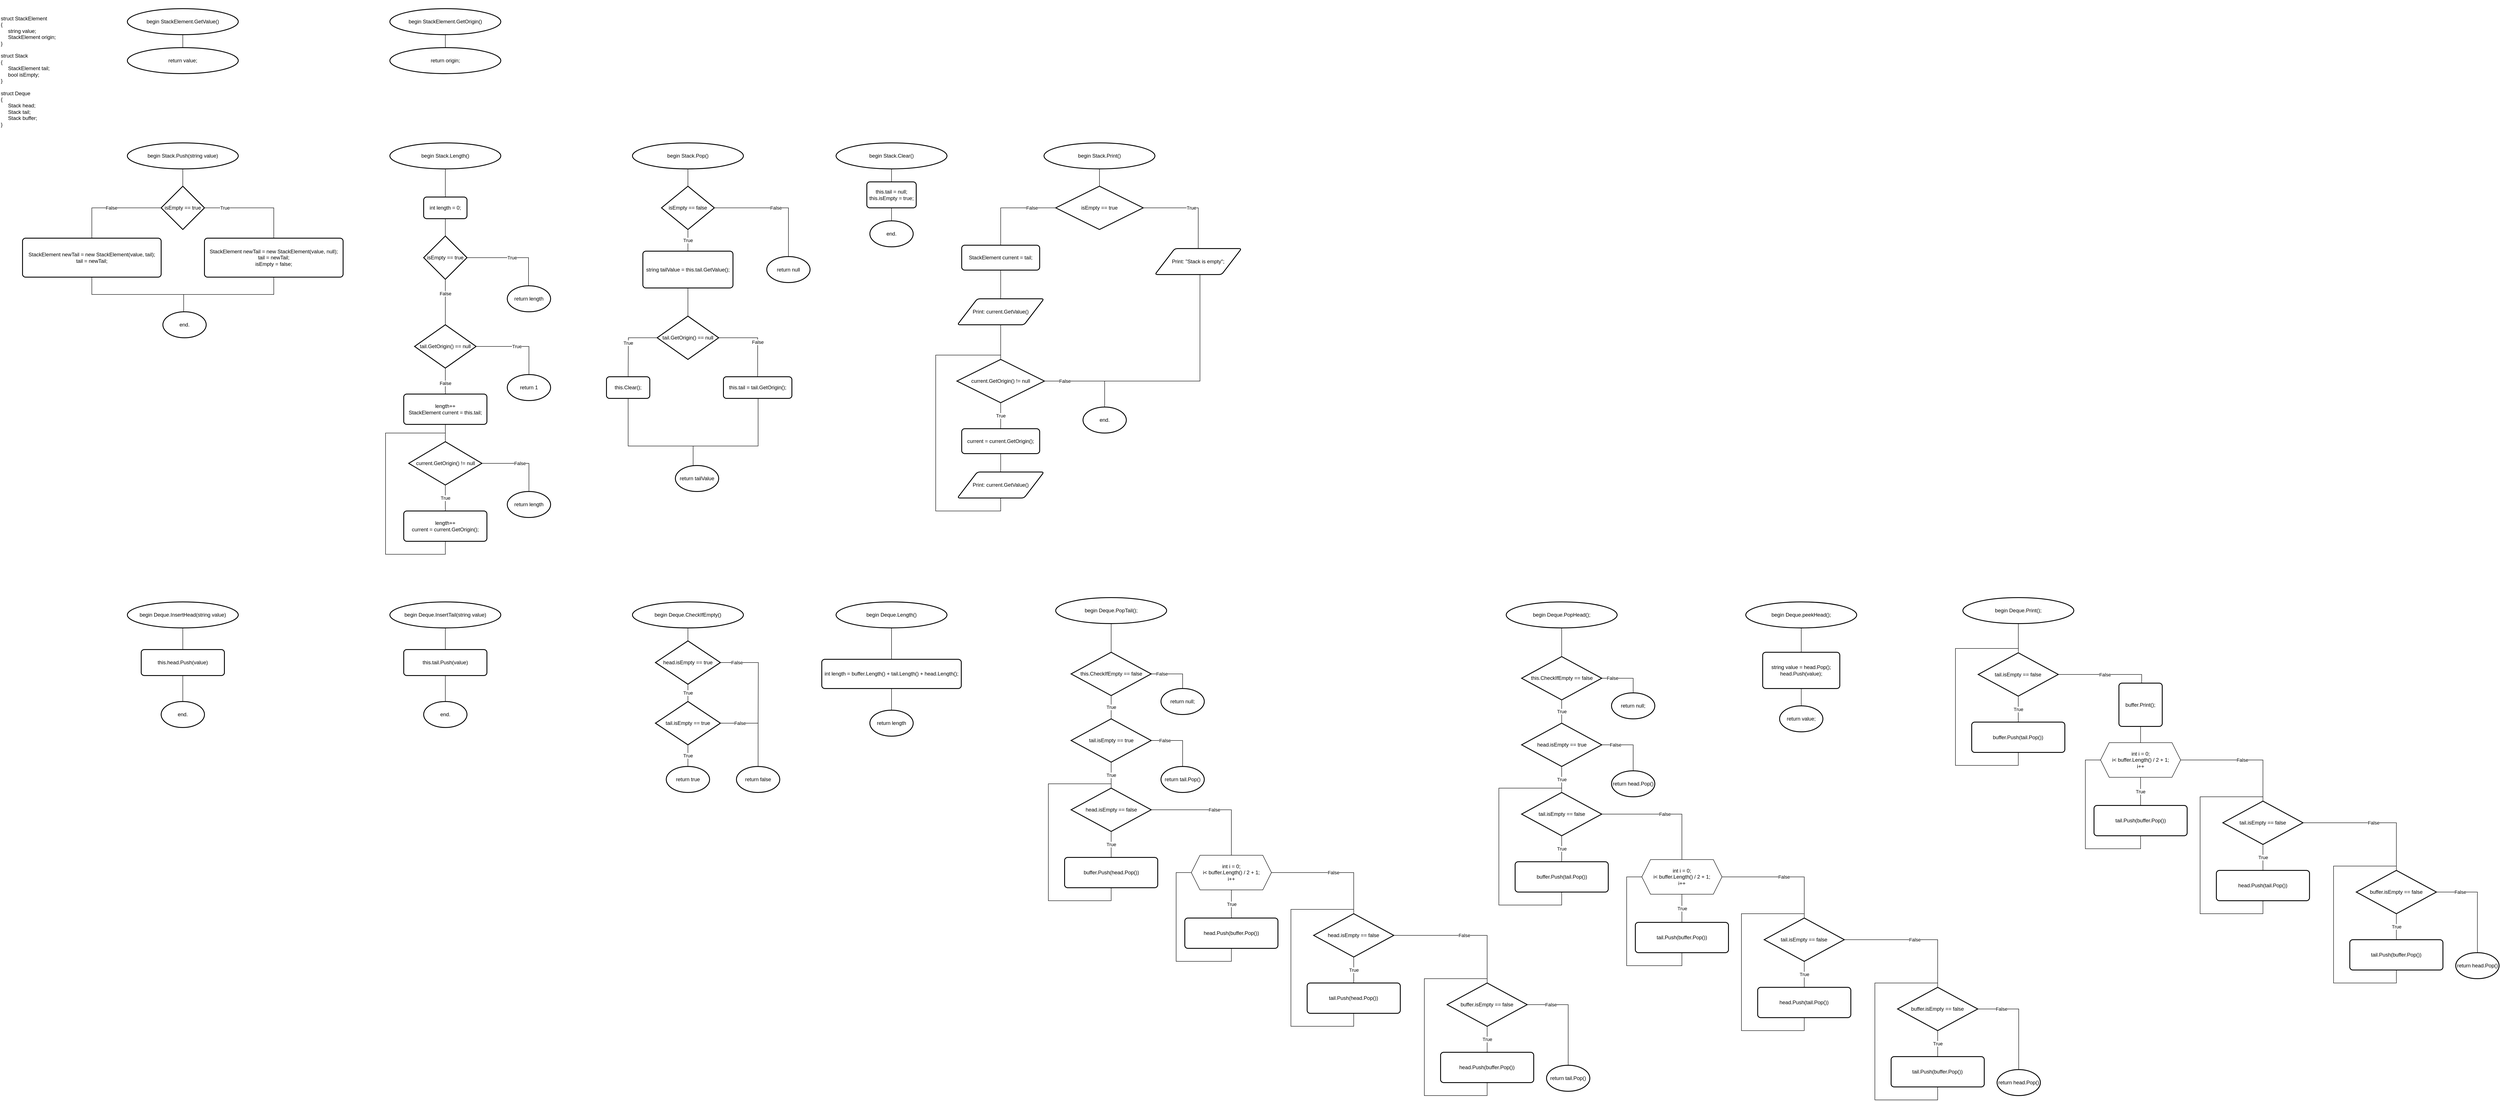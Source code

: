 <mxfile version="13.9.9" type="device" pages="2"><diagram id="2ylRCSQ-niA78ov1B382" name="structures"><mxGraphModel dx="5688" dy="3288" grid="1" gridSize="10" guides="1" tooltips="1" connect="1" arrows="1" fold="1" page="1" pageScale="1" pageWidth="827" pageHeight="1169" math="0" shadow="0"><root><mxCell id="0"/><mxCell id="1" parent="0"/><mxCell id="OoPqLAV3LoofBs7c75xN-2" value="struct StackElement&lt;br&gt;{&lt;br&gt;&amp;nbsp; &amp;nbsp; &amp;nbsp;string value;&lt;br&gt;&amp;nbsp; &amp;nbsp; &amp;nbsp;StackElement origin;&lt;br&gt;}&lt;br&gt;&lt;br&gt;struct Stack&lt;br&gt;{&lt;br&gt;&amp;nbsp; &amp;nbsp; &amp;nbsp;StackElement tail;&lt;br&gt;&amp;nbsp; &amp;nbsp; &amp;nbsp;bool isEmpty;&lt;br&gt;}&lt;br&gt;&lt;br&gt;struct Deque&lt;br&gt;{&lt;br&gt;&amp;nbsp; &amp;nbsp; &amp;nbsp;Stack head;&lt;br&gt;&amp;nbsp; &amp;nbsp; &amp;nbsp;Stack tail;&lt;br&gt;&amp;nbsp; &amp;nbsp; &amp;nbsp;Stack buffer;&lt;br&gt;}" style="text;html=1;strokeColor=none;fillColor=none;align=left;verticalAlign=middle;whiteSpace=wrap;rounded=0;" vertex="1" parent="1"><mxGeometry x="20" y="10" width="220" height="330" as="geometry"/></mxCell><mxCell id="OoPqLAV3LoofBs7c75xN-5" style="edgeStyle=orthogonalEdgeStyle;rounded=0;orthogonalLoop=1;jettySize=auto;html=1;entryX=0.5;entryY=0;entryDx=0;entryDy=0;entryPerimeter=0;endArrow=none;endFill=0;" edge="1" parent="1" source="OoPqLAV3LoofBs7c75xN-4" target="OoPqLAV3LoofBs7c75xN-7"><mxGeometry relative="1" as="geometry"><mxPoint x="442" y="140.0" as="targetPoint"/></mxGeometry></mxCell><mxCell id="OoPqLAV3LoofBs7c75xN-4" value="begin StackElement.GetValue()" style="strokeWidth=2;html=1;shape=mxgraph.flowchart.start_1;whiteSpace=wrap;" vertex="1" parent="1"><mxGeometry x="314" y="30" width="256" height="60" as="geometry"/></mxCell><mxCell id="OoPqLAV3LoofBs7c75xN-7" value="return value;" style="strokeWidth=2;html=1;shape=mxgraph.flowchart.start_1;whiteSpace=wrap;" vertex="1" parent="1"><mxGeometry x="314" y="120" width="256" height="60" as="geometry"/></mxCell><mxCell id="OoPqLAV3LoofBs7c75xN-8" style="edgeStyle=orthogonalEdgeStyle;rounded=0;orthogonalLoop=1;jettySize=auto;html=1;entryX=0.5;entryY=0;entryDx=0;entryDy=0;entryPerimeter=0;endArrow=none;endFill=0;" edge="1" parent="1" source="OoPqLAV3LoofBs7c75xN-9" target="OoPqLAV3LoofBs7c75xN-10"><mxGeometry relative="1" as="geometry"><mxPoint x="1048" y="140.0" as="targetPoint"/></mxGeometry></mxCell><mxCell id="OoPqLAV3LoofBs7c75xN-9" value="begin StackElement.GetOrigin()" style="strokeWidth=2;html=1;shape=mxgraph.flowchart.start_1;whiteSpace=wrap;" vertex="1" parent="1"><mxGeometry x="920" y="30" width="256" height="60" as="geometry"/></mxCell><mxCell id="OoPqLAV3LoofBs7c75xN-10" value="return origin;" style="strokeWidth=2;html=1;shape=mxgraph.flowchart.start_1;whiteSpace=wrap;" vertex="1" parent="1"><mxGeometry x="920" y="120" width="256" height="60" as="geometry"/></mxCell><mxCell id="OoPqLAV3LoofBs7c75xN-11" style="edgeStyle=orthogonalEdgeStyle;rounded=0;orthogonalLoop=1;jettySize=auto;html=1;entryX=0.5;entryY=0;entryDx=0;entryDy=0;entryPerimeter=0;endArrow=none;endFill=0;" edge="1" parent="1" source="OoPqLAV3LoofBs7c75xN-12" target="OoPqLAV3LoofBs7c75xN-14"><mxGeometry relative="1" as="geometry"><mxPoint x="442" y="460" as="targetPoint"/></mxGeometry></mxCell><mxCell id="OoPqLAV3LoofBs7c75xN-12" value="begin Stack.Push(string value)" style="strokeWidth=2;html=1;shape=mxgraph.flowchart.start_1;whiteSpace=wrap;" vertex="1" parent="1"><mxGeometry x="314" y="340" width="256" height="60" as="geometry"/></mxCell><mxCell id="OoPqLAV3LoofBs7c75xN-15" value="False" style="edgeStyle=orthogonalEdgeStyle;rounded=0;orthogonalLoop=1;jettySize=auto;html=1;endArrow=none;endFill=0;entryX=0.5;entryY=0;entryDx=0;entryDy=0;" edge="1" parent="1" source="OoPqLAV3LoofBs7c75xN-14" target="OoPqLAV3LoofBs7c75xN-18"><mxGeometry relative="1" as="geometry"><mxPoint x="324" y="530.0" as="targetPoint"/><Array as="points"><mxPoint x="232" y="490"/></Array></mxGeometry></mxCell><mxCell id="OoPqLAV3LoofBs7c75xN-16" value="True" style="edgeStyle=orthogonalEdgeStyle;rounded=0;orthogonalLoop=1;jettySize=auto;html=1;endArrow=none;endFill=0;entryX=0.5;entryY=0;entryDx=0;entryDy=0;" edge="1" parent="1" source="OoPqLAV3LoofBs7c75xN-14" target="OoPqLAV3LoofBs7c75xN-17"><mxGeometry x="-0.59" relative="1" as="geometry"><mxPoint x="564" y="530.0" as="targetPoint"/><Array as="points"><mxPoint x="652" y="490"/></Array><mxPoint as="offset"/></mxGeometry></mxCell><mxCell id="OoPqLAV3LoofBs7c75xN-14" value="isEmpty == true" style="strokeWidth=2;html=1;shape=mxgraph.flowchart.decision;whiteSpace=wrap;" vertex="1" parent="1"><mxGeometry x="392" y="440" width="100" height="100" as="geometry"/></mxCell><mxCell id="OoPqLAV3LoofBs7c75xN-20" style="edgeStyle=orthogonalEdgeStyle;rounded=0;orthogonalLoop=1;jettySize=auto;html=1;endArrow=none;endFill=0;exitX=0.5;exitY=1;exitDx=0;exitDy=0;" edge="1" parent="1" source="OoPqLAV3LoofBs7c75xN-17"><mxGeometry relative="1" as="geometry"><mxPoint x="444" y="690" as="targetPoint"/><Array as="points"><mxPoint x="652" y="690"/></Array></mxGeometry></mxCell><mxCell id="OoPqLAV3LoofBs7c75xN-17" value="StackElement newTail = new StackElement(value, null);&lt;br&gt;tail = newTail;&lt;br&gt;isEmpty = false;" style="rounded=1;whiteSpace=wrap;html=1;absoluteArcSize=1;arcSize=14;strokeWidth=2;" vertex="1" parent="1"><mxGeometry x="492" y="560" width="320" height="90" as="geometry"/></mxCell><mxCell id="OoPqLAV3LoofBs7c75xN-19" style="edgeStyle=orthogonalEdgeStyle;rounded=0;orthogonalLoop=1;jettySize=auto;html=1;endArrow=none;endFill=0;entryX=0.5;entryY=0;entryDx=0;entryDy=0;entryPerimeter=0;" edge="1" parent="1" source="OoPqLAV3LoofBs7c75xN-18" target="OoPqLAV3LoofBs7c75xN-21"><mxGeometry relative="1" as="geometry"><mxPoint x="444" y="750" as="targetPoint"/><Array as="points"><mxPoint x="232" y="690"/><mxPoint x="444" y="690"/><mxPoint x="444" y="770"/></Array></mxGeometry></mxCell><mxCell id="OoPqLAV3LoofBs7c75xN-18" value="StackElement newTail = new StackElement(value, tail);&lt;br&gt;tail = newTail;" style="rounded=1;whiteSpace=wrap;html=1;absoluteArcSize=1;arcSize=14;strokeWidth=2;" vertex="1" parent="1"><mxGeometry x="72" y="560" width="320" height="90" as="geometry"/></mxCell><mxCell id="OoPqLAV3LoofBs7c75xN-21" value="end." style="strokeWidth=2;html=1;shape=mxgraph.flowchart.start_1;whiteSpace=wrap;" vertex="1" parent="1"><mxGeometry x="396" y="730" width="100" height="60" as="geometry"/></mxCell><mxCell id="OoPqLAV3LoofBs7c75xN-25" style="edgeStyle=orthogonalEdgeStyle;rounded=0;orthogonalLoop=1;jettySize=auto;html=1;endArrow=none;endFill=0;entryX=0.5;entryY=0;entryDx=0;entryDy=0;" edge="1" parent="1" source="OoPqLAV3LoofBs7c75xN-24" target="OoPqLAV3LoofBs7c75xN-26"><mxGeometry relative="1" as="geometry"><mxPoint x="1048" y="440" as="targetPoint"/></mxGeometry></mxCell><mxCell id="OoPqLAV3LoofBs7c75xN-24" value="begin Stack.Length()" style="strokeWidth=2;html=1;shape=mxgraph.flowchart.start_1;whiteSpace=wrap;" vertex="1" parent="1"><mxGeometry x="920" y="340" width="256" height="60" as="geometry"/></mxCell><mxCell id="OoPqLAV3LoofBs7c75xN-27" style="edgeStyle=orthogonalEdgeStyle;rounded=0;orthogonalLoop=1;jettySize=auto;html=1;endArrow=none;endFill=0;entryX=0.5;entryY=0;entryDx=0;entryDy=0;entryPerimeter=0;" edge="1" parent="1" source="OoPqLAV3LoofBs7c75xN-26" target="OoPqLAV3LoofBs7c75xN-28"><mxGeometry relative="1" as="geometry"><mxPoint x="1048" y="590" as="targetPoint"/></mxGeometry></mxCell><mxCell id="OoPqLAV3LoofBs7c75xN-26" value="int length = 0;" style="rounded=1;whiteSpace=wrap;html=1;absoluteArcSize=1;arcSize=14;strokeWidth=2;" vertex="1" parent="1"><mxGeometry x="998" y="465" width="100" height="50" as="geometry"/></mxCell><mxCell id="OoPqLAV3LoofBs7c75xN-29" value="True" style="edgeStyle=orthogonalEdgeStyle;rounded=0;orthogonalLoop=1;jettySize=auto;html=1;endArrow=none;endFill=0;entryX=0.5;entryY=0;entryDx=0;entryDy=0;entryPerimeter=0;" edge="1" parent="1" source="OoPqLAV3LoofBs7c75xN-28" target="OoPqLAV3LoofBs7c75xN-30"><mxGeometry relative="1" as="geometry"><mxPoint x="1240.0" y="640" as="targetPoint"/><Array as="points"><mxPoint x="1240" y="605"/></Array></mxGeometry></mxCell><mxCell id="OoPqLAV3LoofBs7c75xN-31" value="False" style="edgeStyle=orthogonalEdgeStyle;rounded=0;orthogonalLoop=1;jettySize=auto;html=1;endArrow=none;endFill=0;entryX=0.5;entryY=0;entryDx=0;entryDy=0;entryPerimeter=0;" edge="1" parent="1" source="OoPqLAV3LoofBs7c75xN-28" target="OoPqLAV3LoofBs7c75xN-32"><mxGeometry x="-0.379" relative="1" as="geometry"><mxPoint x="1048" y="760" as="targetPoint"/><mxPoint as="offset"/></mxGeometry></mxCell><mxCell id="OoPqLAV3LoofBs7c75xN-28" value="isEmpty == true" style="strokeWidth=2;html=1;shape=mxgraph.flowchart.decision;whiteSpace=wrap;" vertex="1" parent="1"><mxGeometry x="998" y="555" width="100" height="100" as="geometry"/></mxCell><mxCell id="OoPqLAV3LoofBs7c75xN-30" value="return length" style="strokeWidth=2;html=1;shape=mxgraph.flowchart.start_1;whiteSpace=wrap;" vertex="1" parent="1"><mxGeometry x="1191" y="670" width="100" height="60" as="geometry"/></mxCell><mxCell id="OoPqLAV3LoofBs7c75xN-35" value="False" style="edgeStyle=orthogonalEdgeStyle;rounded=0;orthogonalLoop=1;jettySize=auto;html=1;endArrow=none;endFill=0;entryX=0.5;entryY=0;entryDx=0;entryDy=0;" edge="1" parent="1" source="OoPqLAV3LoofBs7c75xN-32" target="OoPqLAV3LoofBs7c75xN-36"><mxGeometry x="0.143" relative="1" as="geometry"><mxPoint x="1048" y="930" as="targetPoint"/><mxPoint as="offset"/></mxGeometry></mxCell><mxCell id="OoPqLAV3LoofBs7c75xN-32" value="tail.GetOrigin() == null" style="strokeWidth=2;html=1;shape=mxgraph.flowchart.decision;whiteSpace=wrap;" vertex="1" parent="1"><mxGeometry x="977" y="760" width="142" height="100" as="geometry"/></mxCell><mxCell id="OoPqLAV3LoofBs7c75xN-33" value="True" style="edgeStyle=orthogonalEdgeStyle;rounded=0;orthogonalLoop=1;jettySize=auto;html=1;endArrow=none;endFill=0;entryX=0.5;entryY=0;entryDx=0;entryDy=0;entryPerimeter=0;exitX=1;exitY=0.5;exitDx=0;exitDy=0;exitPerimeter=0;" edge="1" parent="1" target="OoPqLAV3LoofBs7c75xN-34" source="OoPqLAV3LoofBs7c75xN-32"><mxGeometry relative="1" as="geometry"><mxPoint x="1261.0" y="845" as="targetPoint"/><mxPoint x="1119" y="810" as="sourcePoint"/><Array as="points"><mxPoint x="1241" y="810"/></Array></mxGeometry></mxCell><mxCell id="OoPqLAV3LoofBs7c75xN-34" value="return 1" style="strokeWidth=2;html=1;shape=mxgraph.flowchart.start_1;whiteSpace=wrap;" vertex="1" parent="1"><mxGeometry x="1191" y="875" width="100" height="60" as="geometry"/></mxCell><mxCell id="OoPqLAV3LoofBs7c75xN-38" style="edgeStyle=orthogonalEdgeStyle;rounded=0;orthogonalLoop=1;jettySize=auto;html=1;entryX=0.5;entryY=0;entryDx=0;entryDy=0;entryPerimeter=0;endArrow=none;endFill=0;" edge="1" parent="1" source="OoPqLAV3LoofBs7c75xN-36" target="OoPqLAV3LoofBs7c75xN-39"><mxGeometry relative="1" as="geometry"><mxPoint x="1048" y="1040" as="targetPoint"/></mxGeometry></mxCell><mxCell id="OoPqLAV3LoofBs7c75xN-36" value="length++&lt;br&gt;StackElement current = this.tail;" style="rounded=1;whiteSpace=wrap;html=1;absoluteArcSize=1;arcSize=14;strokeWidth=2;" vertex="1" parent="1"><mxGeometry x="952" y="920" width="192" height="70" as="geometry"/></mxCell><mxCell id="OoPqLAV3LoofBs7c75xN-40" value="True" style="edgeStyle=orthogonalEdgeStyle;rounded=0;orthogonalLoop=1;jettySize=auto;html=1;endArrow=none;endFill=0;entryX=0.5;entryY=0;entryDx=0;entryDy=0;" edge="1" parent="1" source="OoPqLAV3LoofBs7c75xN-39" target="OoPqLAV3LoofBs7c75xN-41"><mxGeometry relative="1" as="geometry"><mxPoint x="1048" y="1190" as="targetPoint"/></mxGeometry></mxCell><mxCell id="OoPqLAV3LoofBs7c75xN-39" value="current.GetOrigin() != null" style="strokeWidth=2;html=1;shape=mxgraph.flowchart.decision;whiteSpace=wrap;" vertex="1" parent="1"><mxGeometry x="963.5" y="1030" width="169" height="100" as="geometry"/></mxCell><mxCell id="OoPqLAV3LoofBs7c75xN-42" style="edgeStyle=orthogonalEdgeStyle;rounded=0;orthogonalLoop=1;jettySize=auto;html=1;endArrow=none;endFill=0;" edge="1" parent="1" source="OoPqLAV3LoofBs7c75xN-41"><mxGeometry relative="1" as="geometry"><mxPoint x="1048" y="1010" as="targetPoint"/><Array as="points"><mxPoint x="1048" y="1290"/><mxPoint x="910" y="1290"/></Array></mxGeometry></mxCell><mxCell id="OoPqLAV3LoofBs7c75xN-41" value="length++&lt;br&gt;current = current.GetOrigin();" style="rounded=1;whiteSpace=wrap;html=1;absoluteArcSize=1;arcSize=14;strokeWidth=2;" vertex="1" parent="1"><mxGeometry x="952" y="1190" width="192" height="70" as="geometry"/></mxCell><mxCell id="OoPqLAV3LoofBs7c75xN-44" value="False" style="edgeStyle=orthogonalEdgeStyle;rounded=0;orthogonalLoop=1;jettySize=auto;html=1;endArrow=none;endFill=0;entryX=0.5;entryY=0;entryDx=0;entryDy=0;entryPerimeter=0;exitX=1;exitY=0.5;exitDx=0;exitDy=0;exitPerimeter=0;" edge="1" parent="1" target="OoPqLAV3LoofBs7c75xN-45" source="OoPqLAV3LoofBs7c75xN-39"><mxGeometry relative="1" as="geometry"><mxPoint x="1274.5" y="1115" as="targetPoint"/><mxPoint x="1132.5" y="1080" as="sourcePoint"/><Array as="points"><mxPoint x="1241" y="1080"/></Array></mxGeometry></mxCell><mxCell id="OoPqLAV3LoofBs7c75xN-45" value="return length" style="strokeWidth=2;html=1;shape=mxgraph.flowchart.start_1;whiteSpace=wrap;" vertex="1" parent="1"><mxGeometry x="1191" y="1145" width="100" height="60" as="geometry"/></mxCell><mxCell id="OoPqLAV3LoofBs7c75xN-47" style="edgeStyle=orthogonalEdgeStyle;rounded=0;orthogonalLoop=1;jettySize=auto;html=1;endArrow=none;endFill=0;entryX=0.5;entryY=0;entryDx=0;entryDy=0;" edge="1" parent="1" source="OoPqLAV3LoofBs7c75xN-46" target="OoPqLAV3LoofBs7c75xN-48"><mxGeometry relative="1" as="geometry"><mxPoint x="2078" y="450" as="targetPoint"/></mxGeometry></mxCell><mxCell id="OoPqLAV3LoofBs7c75xN-46" value="begin Stack.Clear()" style="strokeWidth=2;html=1;shape=mxgraph.flowchart.start_1;whiteSpace=wrap;" vertex="1" parent="1"><mxGeometry x="1950" y="340" width="256" height="60" as="geometry"/></mxCell><mxCell id="OoPqLAV3LoofBs7c75xN-49" style="edgeStyle=orthogonalEdgeStyle;rounded=0;orthogonalLoop=1;jettySize=auto;html=1;endArrow=none;endFill=0;entryX=0.5;entryY=0;entryDx=0;entryDy=0;entryPerimeter=0;" edge="1" parent="1" source="OoPqLAV3LoofBs7c75xN-48" target="OoPqLAV3LoofBs7c75xN-50"><mxGeometry relative="1" as="geometry"><mxPoint x="2078" y="570" as="targetPoint"/></mxGeometry></mxCell><mxCell id="OoPqLAV3LoofBs7c75xN-48" value="this.tail = null;&lt;br&gt;this.isEmpty = true;" style="rounded=1;whiteSpace=wrap;html=1;absoluteArcSize=1;arcSize=14;strokeWidth=2;" vertex="1" parent="1"><mxGeometry x="2021" y="430" width="114" height="60" as="geometry"/></mxCell><mxCell id="OoPqLAV3LoofBs7c75xN-50" value="end." style="strokeWidth=2;html=1;shape=mxgraph.flowchart.start_1;whiteSpace=wrap;" vertex="1" parent="1"><mxGeometry x="2028" y="520" width="100" height="60" as="geometry"/></mxCell><mxCell id="OoPqLAV3LoofBs7c75xN-52" style="edgeStyle=orthogonalEdgeStyle;rounded=0;orthogonalLoop=1;jettySize=auto;html=1;endArrow=none;endFill=0;entryX=0.5;entryY=0;entryDx=0;entryDy=0;entryPerimeter=0;" edge="1" parent="1" source="OoPqLAV3LoofBs7c75xN-51" target="OoPqLAV3LoofBs7c75xN-53"><mxGeometry relative="1" as="geometry"><mxPoint x="1608" y="450" as="targetPoint"/></mxGeometry></mxCell><mxCell id="OoPqLAV3LoofBs7c75xN-51" value="begin Stack.Pop()" style="strokeWidth=2;html=1;shape=mxgraph.flowchart.start_1;whiteSpace=wrap;" vertex="1" parent="1"><mxGeometry x="1480" y="340" width="256" height="60" as="geometry"/></mxCell><mxCell id="OoPqLAV3LoofBs7c75xN-55" value="False" style="edgeStyle=orthogonalEdgeStyle;rounded=0;orthogonalLoop=1;jettySize=auto;html=1;endArrow=none;endFill=0;entryX=0.5;entryY=0;entryDx=0;entryDy=0;entryPerimeter=0;" edge="1" parent="1" source="OoPqLAV3LoofBs7c75xN-53" target="OoPqLAV3LoofBs7c75xN-56"><mxGeometry relative="1" as="geometry"><mxPoint x="1800.0" y="550" as="targetPoint"/></mxGeometry></mxCell><mxCell id="OoPqLAV3LoofBs7c75xN-57" value="True" style="edgeStyle=orthogonalEdgeStyle;rounded=0;orthogonalLoop=1;jettySize=auto;html=1;endArrow=none;endFill=0;entryX=0.5;entryY=0;entryDx=0;entryDy=0;" edge="1" parent="1" source="OoPqLAV3LoofBs7c75xN-53" target="OoPqLAV3LoofBs7c75xN-58"><mxGeometry relative="1" as="geometry"><mxPoint x="1608" y="590" as="targetPoint"/></mxGeometry></mxCell><mxCell id="OoPqLAV3LoofBs7c75xN-53" value="isEmpty == false" style="strokeWidth=2;html=1;shape=mxgraph.flowchart.decision;whiteSpace=wrap;" vertex="1" parent="1"><mxGeometry x="1547" y="440" width="122" height="100" as="geometry"/></mxCell><mxCell id="OoPqLAV3LoofBs7c75xN-56" value="return null" style="strokeWidth=2;html=1;shape=mxgraph.flowchart.start_1;whiteSpace=wrap;" vertex="1" parent="1"><mxGeometry x="1790" y="602.5" width="100" height="60" as="geometry"/></mxCell><mxCell id="OoPqLAV3LoofBs7c75xN-59" style="edgeStyle=orthogonalEdgeStyle;rounded=0;orthogonalLoop=1;jettySize=auto;html=1;endArrow=none;endFill=0;entryX=0.5;entryY=0;entryDx=0;entryDy=0;entryPerimeter=0;" edge="1" parent="1" source="OoPqLAV3LoofBs7c75xN-58" target="OoPqLAV3LoofBs7c75xN-60"><mxGeometry relative="1" as="geometry"><mxPoint x="1608" y="740" as="targetPoint"/></mxGeometry></mxCell><mxCell id="OoPqLAV3LoofBs7c75xN-58" value="string tailValue = this.tail.GetValue();" style="rounded=1;whiteSpace=wrap;html=1;absoluteArcSize=1;arcSize=14;strokeWidth=2;" vertex="1" parent="1"><mxGeometry x="1504" y="590" width="208" height="85" as="geometry"/></mxCell><mxCell id="OoPqLAV3LoofBs7c75xN-61" value="True" style="edgeStyle=orthogonalEdgeStyle;rounded=0;orthogonalLoop=1;jettySize=auto;html=1;endArrow=none;endFill=0;" edge="1" parent="1" source="OoPqLAV3LoofBs7c75xN-60"><mxGeometry relative="1" as="geometry"><mxPoint x="1470.0" y="880" as="targetPoint"/></mxGeometry></mxCell><mxCell id="OoPqLAV3LoofBs7c75xN-62" value="False" style="edgeStyle=orthogonalEdgeStyle;rounded=0;orthogonalLoop=1;jettySize=auto;html=1;endArrow=none;endFill=0;entryX=0.5;entryY=0;entryDx=0;entryDy=0;" edge="1" parent="1" source="OoPqLAV3LoofBs7c75xN-60" target="OoPqLAV3LoofBs7c75xN-64"><mxGeometry x="0.111" relative="1" as="geometry"><mxPoint x="1760" y="880" as="targetPoint"/><mxPoint as="offset"/></mxGeometry></mxCell><mxCell id="OoPqLAV3LoofBs7c75xN-60" value="tail.GetOrigin() == null" style="strokeWidth=2;html=1;shape=mxgraph.flowchart.decision;whiteSpace=wrap;" vertex="1" parent="1"><mxGeometry x="1537" y="740" width="142" height="100" as="geometry"/></mxCell><mxCell id="OoPqLAV3LoofBs7c75xN-65" style="edgeStyle=orthogonalEdgeStyle;rounded=0;orthogonalLoop=1;jettySize=auto;html=1;endArrow=none;endFill=0;" edge="1" parent="1" source="OoPqLAV3LoofBs7c75xN-63"><mxGeometry relative="1" as="geometry"><mxPoint x="1620.0" y="1040" as="targetPoint"/><Array as="points"><mxPoint x="1470" y="1040"/></Array></mxGeometry></mxCell><mxCell id="OoPqLAV3LoofBs7c75xN-63" value="this.Clear();" style="rounded=1;whiteSpace=wrap;html=1;absoluteArcSize=1;arcSize=14;strokeWidth=2;" vertex="1" parent="1"><mxGeometry x="1420" y="880" width="100" height="50" as="geometry"/></mxCell><mxCell id="OoPqLAV3LoofBs7c75xN-66" style="edgeStyle=orthogonalEdgeStyle;rounded=0;orthogonalLoop=1;jettySize=auto;html=1;endArrow=none;endFill=0;entryX=0.5;entryY=0;entryDx=0;entryDy=0;entryPerimeter=0;" edge="1" parent="1" source="OoPqLAV3LoofBs7c75xN-64" target="OoPqLAV3LoofBs7c75xN-67"><mxGeometry relative="1" as="geometry"><mxPoint x="1620.0" y="1140" as="targetPoint"/><Array as="points"><mxPoint x="1770" y="1040"/><mxPoint x="1620" y="1040"/><mxPoint x="1620" y="1145"/></Array></mxGeometry></mxCell><mxCell id="OoPqLAV3LoofBs7c75xN-64" value="this.tail = tail.GetOrigin();" style="rounded=1;whiteSpace=wrap;html=1;absoluteArcSize=1;arcSize=14;strokeWidth=2;" vertex="1" parent="1"><mxGeometry x="1690" y="880" width="158" height="50" as="geometry"/></mxCell><mxCell id="OoPqLAV3LoofBs7c75xN-67" value="return tailValue" style="strokeWidth=2;html=1;shape=mxgraph.flowchart.start_1;whiteSpace=wrap;" vertex="1" parent="1"><mxGeometry x="1579" y="1085" width="100" height="60" as="geometry"/></mxCell><mxCell id="OoPqLAV3LoofBs7c75xN-69" style="edgeStyle=orthogonalEdgeStyle;rounded=0;orthogonalLoop=1;jettySize=auto;html=1;endArrow=none;endFill=0;entryX=0.5;entryY=0;entryDx=0;entryDy=0;entryPerimeter=0;" edge="1" parent="1" source="OoPqLAV3LoofBs7c75xN-68" target="OoPqLAV3LoofBs7c75xN-70"><mxGeometry relative="1" as="geometry"><mxPoint x="2558" y="440" as="targetPoint"/></mxGeometry></mxCell><mxCell id="OoPqLAV3LoofBs7c75xN-68" value="begin Stack.Print()" style="strokeWidth=2;html=1;shape=mxgraph.flowchart.start_1;whiteSpace=wrap;" vertex="1" parent="1"><mxGeometry x="2430" y="340" width="256" height="60" as="geometry"/></mxCell><mxCell id="OoPqLAV3LoofBs7c75xN-71" value="True" style="edgeStyle=orthogonalEdgeStyle;rounded=0;orthogonalLoop=1;jettySize=auto;html=1;endArrow=none;endFill=0;entryX=0.5;entryY=0;entryDx=0;entryDy=0;" edge="1" parent="1" source="OoPqLAV3LoofBs7c75xN-70" target="OoPqLAV3LoofBs7c75xN-72"><mxGeometry relative="1" as="geometry"><mxPoint x="2800" y="560" as="targetPoint"/></mxGeometry></mxCell><mxCell id="OoPqLAV3LoofBs7c75xN-73" value="False" style="edgeStyle=orthogonalEdgeStyle;rounded=0;orthogonalLoop=1;jettySize=auto;html=1;endArrow=none;endFill=0;entryX=0.5;entryY=0;entryDx=0;entryDy=0;" edge="1" parent="1" source="OoPqLAV3LoofBs7c75xN-70" target="OoPqLAV3LoofBs7c75xN-74"><mxGeometry x="-0.478" relative="1" as="geometry"><mxPoint x="2340" y="600" as="targetPoint"/><mxPoint as="offset"/></mxGeometry></mxCell><mxCell id="OoPqLAV3LoofBs7c75xN-70" value="isEmpty == true" style="strokeWidth=2;html=1;shape=mxgraph.flowchart.decision;whiteSpace=wrap;" vertex="1" parent="1"><mxGeometry x="2457" y="440" width="202" height="100" as="geometry"/></mxCell><mxCell id="OoPqLAV3LoofBs7c75xN-86" style="edgeStyle=orthogonalEdgeStyle;rounded=0;orthogonalLoop=1;jettySize=auto;html=1;endArrow=none;endFill=0;" edge="1" parent="1" source="OoPqLAV3LoofBs7c75xN-72"><mxGeometry relative="1" as="geometry"><mxPoint x="2570" y="890" as="targetPoint"/><Array as="points"><mxPoint x="2790" y="890"/></Array></mxGeometry></mxCell><mxCell id="OoPqLAV3LoofBs7c75xN-72" value="Print: &quot;Stack is empty&quot;;" style="shape=parallelogram;html=1;strokeWidth=2;perimeter=parallelogramPerimeter;whiteSpace=wrap;rounded=1;arcSize=12;size=0.23;" vertex="1" parent="1"><mxGeometry x="2686" y="584" width="200" height="60" as="geometry"/></mxCell><mxCell id="OoPqLAV3LoofBs7c75xN-75" style="edgeStyle=orthogonalEdgeStyle;rounded=0;orthogonalLoop=1;jettySize=auto;html=1;endArrow=none;endFill=0;entryX=0.5;entryY=0;entryDx=0;entryDy=0;" edge="1" parent="1" source="OoPqLAV3LoofBs7c75xN-74" target="OoPqLAV3LoofBs7c75xN-76"><mxGeometry relative="1" as="geometry"><mxPoint x="2330" y="700" as="targetPoint"/></mxGeometry></mxCell><mxCell id="OoPqLAV3LoofBs7c75xN-74" value="StackElement current = tail;" style="rounded=1;whiteSpace=wrap;html=1;absoluteArcSize=1;arcSize=14;strokeWidth=2;" vertex="1" parent="1"><mxGeometry x="2240" y="576.25" width="180" height="57.5" as="geometry"/></mxCell><mxCell id="OoPqLAV3LoofBs7c75xN-77" style="edgeStyle=orthogonalEdgeStyle;rounded=0;orthogonalLoop=1;jettySize=auto;html=1;endArrow=none;endFill=0;entryX=0.5;entryY=0;entryDx=0;entryDy=0;entryPerimeter=0;" edge="1" parent="1" source="OoPqLAV3LoofBs7c75xN-76" target="OoPqLAV3LoofBs7c75xN-78"><mxGeometry relative="1" as="geometry"><mxPoint x="2330" y="840" as="targetPoint"/></mxGeometry></mxCell><mxCell id="OoPqLAV3LoofBs7c75xN-76" value="Print: current.GetValue()" style="shape=parallelogram;html=1;strokeWidth=2;perimeter=parallelogramPerimeter;whiteSpace=wrap;rounded=1;arcSize=12;size=0.23;" vertex="1" parent="1"><mxGeometry x="2230" y="700" width="200" height="60" as="geometry"/></mxCell><mxCell id="OoPqLAV3LoofBs7c75xN-79" value="True" style="edgeStyle=orthogonalEdgeStyle;rounded=0;orthogonalLoop=1;jettySize=auto;html=1;endArrow=none;endFill=0;entryX=0.5;entryY=0;entryDx=0;entryDy=0;" edge="1" parent="1" source="OoPqLAV3LoofBs7c75xN-78" target="OoPqLAV3LoofBs7c75xN-80"><mxGeometry relative="1" as="geometry"><mxPoint x="2330" y="1010" as="targetPoint"/></mxGeometry></mxCell><mxCell id="OoPqLAV3LoofBs7c75xN-85" value="False" style="edgeStyle=orthogonalEdgeStyle;rounded=0;orthogonalLoop=1;jettySize=auto;html=1;endArrow=none;endFill=0;entryX=0.5;entryY=0;entryDx=0;entryDy=0;entryPerimeter=0;" edge="1" parent="1" source="OoPqLAV3LoofBs7c75xN-78" target="OoPqLAV3LoofBs7c75xN-87"><mxGeometry x="-0.526" relative="1" as="geometry"><mxPoint x="2560" y="1010" as="targetPoint"/><mxPoint as="offset"/></mxGeometry></mxCell><mxCell id="OoPqLAV3LoofBs7c75xN-78" value="current.GetOrigin() != null" style="strokeWidth=2;html=1;shape=mxgraph.flowchart.decision;whiteSpace=wrap;" vertex="1" parent="1"><mxGeometry x="2229" y="840" width="202" height="100" as="geometry"/></mxCell><mxCell id="OoPqLAV3LoofBs7c75xN-83" style="edgeStyle=orthogonalEdgeStyle;rounded=0;orthogonalLoop=1;jettySize=auto;html=1;entryX=0.5;entryY=0;entryDx=0;entryDy=0;endArrow=none;endFill=0;" edge="1" parent="1" source="OoPqLAV3LoofBs7c75xN-80" target="OoPqLAV3LoofBs7c75xN-81"><mxGeometry relative="1" as="geometry"/></mxCell><mxCell id="OoPqLAV3LoofBs7c75xN-80" value="current = current.GetOrigin();" style="rounded=1;whiteSpace=wrap;html=1;absoluteArcSize=1;arcSize=14;strokeWidth=2;" vertex="1" parent="1"><mxGeometry x="2240" y="1000" width="180" height="57.5" as="geometry"/></mxCell><mxCell id="OoPqLAV3LoofBs7c75xN-84" style="edgeStyle=orthogonalEdgeStyle;rounded=0;orthogonalLoop=1;jettySize=auto;html=1;endArrow=none;endFill=0;" edge="1" parent="1" source="OoPqLAV3LoofBs7c75xN-81"><mxGeometry relative="1" as="geometry"><mxPoint x="2330" y="830" as="targetPoint"/><Array as="points"><mxPoint x="2330" y="1190"/><mxPoint x="2180" y="1190"/><mxPoint x="2180" y="830"/></Array></mxGeometry></mxCell><mxCell id="OoPqLAV3LoofBs7c75xN-81" value="Print: current.GetValue()" style="shape=parallelogram;html=1;strokeWidth=2;perimeter=parallelogramPerimeter;whiteSpace=wrap;rounded=1;arcSize=12;size=0.23;" vertex="1" parent="1"><mxGeometry x="2230" y="1100" width="200" height="60" as="geometry"/></mxCell><mxCell id="OoPqLAV3LoofBs7c75xN-87" value="end." style="strokeWidth=2;html=1;shape=mxgraph.flowchart.start_1;whiteSpace=wrap;" vertex="1" parent="1"><mxGeometry x="2520" y="950" width="100" height="60" as="geometry"/></mxCell><mxCell id="OoPqLAV3LoofBs7c75xN-89" style="edgeStyle=orthogonalEdgeStyle;rounded=0;orthogonalLoop=1;jettySize=auto;html=1;endArrow=none;endFill=0;entryX=0.5;entryY=0;entryDx=0;entryDy=0;" edge="1" parent="1" source="OoPqLAV3LoofBs7c75xN-88" target="OoPqLAV3LoofBs7c75xN-90"><mxGeometry relative="1" as="geometry"><mxPoint x="442" y="1510" as="targetPoint"/></mxGeometry></mxCell><mxCell id="OoPqLAV3LoofBs7c75xN-88" value="begin Deque.InsertHead(string value)" style="strokeWidth=2;html=1;shape=mxgraph.flowchart.start_1;whiteSpace=wrap;" vertex="1" parent="1"><mxGeometry x="314" y="1400" width="256" height="60" as="geometry"/></mxCell><mxCell id="OoPqLAV3LoofBs7c75xN-91" style="edgeStyle=orthogonalEdgeStyle;rounded=0;orthogonalLoop=1;jettySize=auto;html=1;endArrow=none;endFill=0;entryX=0.5;entryY=0;entryDx=0;entryDy=0;entryPerimeter=0;" edge="1" parent="1" source="OoPqLAV3LoofBs7c75xN-90" target="OoPqLAV3LoofBs7c75xN-92"><mxGeometry relative="1" as="geometry"><mxPoint x="442" y="1620" as="targetPoint"/></mxGeometry></mxCell><mxCell id="OoPqLAV3LoofBs7c75xN-90" value="this.head.Push(value)" style="rounded=1;whiteSpace=wrap;html=1;absoluteArcSize=1;arcSize=14;strokeWidth=2;" vertex="1" parent="1"><mxGeometry x="346" y="1510" width="192" height="60" as="geometry"/></mxCell><mxCell id="OoPqLAV3LoofBs7c75xN-92" value="end." style="strokeWidth=2;html=1;shape=mxgraph.flowchart.start_1;whiteSpace=wrap;" vertex="1" parent="1"><mxGeometry x="392" y="1630" width="100" height="60" as="geometry"/></mxCell><mxCell id="OoPqLAV3LoofBs7c75xN-93" style="edgeStyle=orthogonalEdgeStyle;rounded=0;orthogonalLoop=1;jettySize=auto;html=1;endArrow=none;endFill=0;entryX=0.5;entryY=0;entryDx=0;entryDy=0;" edge="1" parent="1" source="OoPqLAV3LoofBs7c75xN-94" target="OoPqLAV3LoofBs7c75xN-96"><mxGeometry relative="1" as="geometry"><mxPoint x="1048" y="1510" as="targetPoint"/></mxGeometry></mxCell><mxCell id="OoPqLAV3LoofBs7c75xN-94" value="begin Deque.InsertTail(string value)" style="strokeWidth=2;html=1;shape=mxgraph.flowchart.start_1;whiteSpace=wrap;" vertex="1" parent="1"><mxGeometry x="920" y="1400" width="256" height="60" as="geometry"/></mxCell><mxCell id="OoPqLAV3LoofBs7c75xN-95" style="edgeStyle=orthogonalEdgeStyle;rounded=0;orthogonalLoop=1;jettySize=auto;html=1;endArrow=none;endFill=0;entryX=0.5;entryY=0;entryDx=0;entryDy=0;entryPerimeter=0;" edge="1" parent="1" source="OoPqLAV3LoofBs7c75xN-96" target="OoPqLAV3LoofBs7c75xN-97"><mxGeometry relative="1" as="geometry"><mxPoint x="1048" y="1620" as="targetPoint"/></mxGeometry></mxCell><mxCell id="OoPqLAV3LoofBs7c75xN-96" value="this.tail.Push(value)" style="rounded=1;whiteSpace=wrap;html=1;absoluteArcSize=1;arcSize=14;strokeWidth=2;" vertex="1" parent="1"><mxGeometry x="952" y="1510" width="192" height="60" as="geometry"/></mxCell><mxCell id="OoPqLAV3LoofBs7c75xN-97" value="end." style="strokeWidth=2;html=1;shape=mxgraph.flowchart.start_1;whiteSpace=wrap;" vertex="1" parent="1"><mxGeometry x="998" y="1630" width="100" height="60" as="geometry"/></mxCell><mxCell id="OoPqLAV3LoofBs7c75xN-99" style="edgeStyle=orthogonalEdgeStyle;rounded=0;orthogonalLoop=1;jettySize=auto;html=1;endArrow=none;endFill=0;entryX=0.5;entryY=0;entryDx=0;entryDy=0;entryPerimeter=0;" edge="1" parent="1" source="OoPqLAV3LoofBs7c75xN-98" target="OoPqLAV3LoofBs7c75xN-100"><mxGeometry relative="1" as="geometry"><mxPoint x="1608" y="1500" as="targetPoint"/></mxGeometry></mxCell><mxCell id="OoPqLAV3LoofBs7c75xN-98" value="begin Deque.CheckIfEmpty()" style="strokeWidth=2;html=1;shape=mxgraph.flowchart.start_1;whiteSpace=wrap;" vertex="1" parent="1"><mxGeometry x="1480" y="1400" width="256" height="60" as="geometry"/></mxCell><mxCell id="OoPqLAV3LoofBs7c75xN-101" value="True" style="edgeStyle=orthogonalEdgeStyle;rounded=0;orthogonalLoop=1;jettySize=auto;html=1;endArrow=none;endFill=0;entryX=0.5;entryY=0;entryDx=0;entryDy=0;entryPerimeter=0;" edge="1" parent="1" source="OoPqLAV3LoofBs7c75xN-100" target="OoPqLAV3LoofBs7c75xN-102"><mxGeometry relative="1" as="geometry"><mxPoint x="1608" y="1630" as="targetPoint"/></mxGeometry></mxCell><mxCell id="OoPqLAV3LoofBs7c75xN-107" value="False" style="edgeStyle=orthogonalEdgeStyle;rounded=0;orthogonalLoop=1;jettySize=auto;html=1;endArrow=none;endFill=0;" edge="1" parent="1" source="OoPqLAV3LoofBs7c75xN-100"><mxGeometry x="-0.674" relative="1" as="geometry"><mxPoint x="1770.0" y="1680" as="targetPoint"/><mxPoint x="1" as="offset"/></mxGeometry></mxCell><mxCell id="OoPqLAV3LoofBs7c75xN-100" value="head.isEmpty == true" style="strokeWidth=2;html=1;shape=mxgraph.flowchart.decision;whiteSpace=wrap;" vertex="1" parent="1"><mxGeometry x="1533" y="1490" width="150" height="100" as="geometry"/></mxCell><mxCell id="OoPqLAV3LoofBs7c75xN-103" value="True" style="edgeStyle=orthogonalEdgeStyle;rounded=0;orthogonalLoop=1;jettySize=auto;html=1;endArrow=none;endFill=0;entryX=0.5;entryY=0;entryDx=0;entryDy=0;entryPerimeter=0;" edge="1" parent="1" source="OoPqLAV3LoofBs7c75xN-102" target="OoPqLAV3LoofBs7c75xN-105"><mxGeometry relative="1" as="geometry"><mxPoint x="1608" y="1780" as="targetPoint"/><mxPoint as="offset"/></mxGeometry></mxCell><mxCell id="OoPqLAV3LoofBs7c75xN-106" value="False" style="edgeStyle=orthogonalEdgeStyle;rounded=0;orthogonalLoop=1;jettySize=auto;html=1;endArrow=none;endFill=0;entryX=0.5;entryY=0;entryDx=0;entryDy=0;entryPerimeter=0;" edge="1" parent="1" source="OoPqLAV3LoofBs7c75xN-102" target="OoPqLAV3LoofBs7c75xN-108"><mxGeometry x="-0.528" relative="1" as="geometry"><mxPoint x="1770.0" y="1750" as="targetPoint"/><mxPoint x="1" as="offset"/></mxGeometry></mxCell><mxCell id="OoPqLAV3LoofBs7c75xN-102" value="tail.isEmpty == true" style="strokeWidth=2;html=1;shape=mxgraph.flowchart.decision;whiteSpace=wrap;" vertex="1" parent="1"><mxGeometry x="1533" y="1630" width="150" height="100" as="geometry"/></mxCell><mxCell id="OoPqLAV3LoofBs7c75xN-105" value="return true" style="strokeWidth=2;html=1;shape=mxgraph.flowchart.start_1;whiteSpace=wrap;" vertex="1" parent="1"><mxGeometry x="1558" y="1780" width="100" height="60" as="geometry"/></mxCell><mxCell id="OoPqLAV3LoofBs7c75xN-108" value="return false" style="strokeWidth=2;html=1;shape=mxgraph.flowchart.start_1;whiteSpace=wrap;" vertex="1" parent="1"><mxGeometry x="1720" y="1780" width="100" height="60" as="geometry"/></mxCell><mxCell id="OoPqLAV3LoofBs7c75xN-110" style="edgeStyle=orthogonalEdgeStyle;rounded=0;orthogonalLoop=1;jettySize=auto;html=1;endArrow=none;endFill=0;entryX=0.5;entryY=0;entryDx=0;entryDy=0;" edge="1" parent="1" source="OoPqLAV3LoofBs7c75xN-109" target="OoPqLAV3LoofBs7c75xN-111"><mxGeometry relative="1" as="geometry"><mxPoint x="2078" y="1520" as="targetPoint"/></mxGeometry></mxCell><mxCell id="OoPqLAV3LoofBs7c75xN-109" value="begin Deque.Length()" style="strokeWidth=2;html=1;shape=mxgraph.flowchart.start_1;whiteSpace=wrap;" vertex="1" parent="1"><mxGeometry x="1950" y="1400" width="256" height="60" as="geometry"/></mxCell><mxCell id="OoPqLAV3LoofBs7c75xN-112" style="edgeStyle=orthogonalEdgeStyle;rounded=0;orthogonalLoop=1;jettySize=auto;html=1;endArrow=none;endFill=0;entryX=0.5;entryY=0;entryDx=0;entryDy=0;entryPerimeter=0;" edge="1" parent="1" source="OoPqLAV3LoofBs7c75xN-111" target="OoPqLAV3LoofBs7c75xN-113"><mxGeometry relative="1" as="geometry"><mxPoint x="2078" y="1670" as="targetPoint"/></mxGeometry></mxCell><mxCell id="OoPqLAV3LoofBs7c75xN-111" value="int length = buffer.Length() + tail.Length() + head.Length();" style="rounded=1;whiteSpace=wrap;html=1;absoluteArcSize=1;arcSize=14;strokeWidth=2;" vertex="1" parent="1"><mxGeometry x="1917" y="1532.5" width="322" height="67.5" as="geometry"/></mxCell><mxCell id="OoPqLAV3LoofBs7c75xN-113" value="return length" style="strokeWidth=2;html=1;shape=mxgraph.flowchart.start_1;whiteSpace=wrap;" vertex="1" parent="1"><mxGeometry x="2028" y="1650" width="100" height="60" as="geometry"/></mxCell><mxCell id="OoPqLAV3LoofBs7c75xN-115" style="edgeStyle=orthogonalEdgeStyle;rounded=0;orthogonalLoop=1;jettySize=auto;html=1;endArrow=none;endFill=0;entryX=0.5;entryY=0;entryDx=0;entryDy=0;entryPerimeter=0;" edge="1" parent="1" source="OoPqLAV3LoofBs7c75xN-114" target="OoPqLAV3LoofBs7c75xN-116"><mxGeometry relative="1" as="geometry"><mxPoint x="2585" y="1520" as="targetPoint"/></mxGeometry></mxCell><mxCell id="OoPqLAV3LoofBs7c75xN-114" value="begin Deque.PopTail();" style="strokeWidth=2;html=1;shape=mxgraph.flowchart.start_1;whiteSpace=wrap;" vertex="1" parent="1"><mxGeometry x="2457" y="1390" width="256" height="60" as="geometry"/></mxCell><mxCell id="OoPqLAV3LoofBs7c75xN-117" value="True" style="edgeStyle=orthogonalEdgeStyle;rounded=0;orthogonalLoop=1;jettySize=auto;html=1;endArrow=none;endFill=0;" edge="1" parent="1" source="OoPqLAV3LoofBs7c75xN-116"><mxGeometry relative="1" as="geometry"><mxPoint x="2585" y="1670" as="targetPoint"/></mxGeometry></mxCell><mxCell id="OoPqLAV3LoofBs7c75xN-116" value="this.CheckIfEmpty == false" style="strokeWidth=2;html=1;shape=mxgraph.flowchart.decision;whiteSpace=wrap;" vertex="1" parent="1"><mxGeometry x="2492.5" y="1516.25" width="185" height="100" as="geometry"/></mxCell><mxCell id="OoPqLAV3LoofBs7c75xN-119" value="True" style="edgeStyle=orthogonalEdgeStyle;rounded=0;orthogonalLoop=1;jettySize=auto;html=1;endArrow=none;endFill=0;entryX=0.5;entryY=0;entryDx=0;entryDy=0;entryPerimeter=0;" edge="1" parent="1" source="OoPqLAV3LoofBs7c75xN-118" target="OoPqLAV3LoofBs7c75xN-120"><mxGeometry relative="1" as="geometry"><mxPoint x="2585" y="1820" as="targetPoint"/></mxGeometry></mxCell><mxCell id="OoPqLAV3LoofBs7c75xN-118" value="tail.isEmpty == true" style="strokeWidth=2;html=1;shape=mxgraph.flowchart.decision;whiteSpace=wrap;" vertex="1" parent="1"><mxGeometry x="2492.5" y="1670" width="185" height="100" as="geometry"/></mxCell><mxCell id="OoPqLAV3LoofBs7c75xN-121" value="True" style="edgeStyle=orthogonalEdgeStyle;rounded=0;orthogonalLoop=1;jettySize=auto;html=1;endArrow=none;endFill=0;entryX=0.5;entryY=0;entryDx=0;entryDy=0;" edge="1" parent="1" source="OoPqLAV3LoofBs7c75xN-120" target="OoPqLAV3LoofBs7c75xN-122"><mxGeometry relative="1" as="geometry"><mxPoint x="2585" y="1980" as="targetPoint"/></mxGeometry></mxCell><mxCell id="OoPqLAV3LoofBs7c75xN-124" value="False" style="edgeStyle=orthogonalEdgeStyle;rounded=0;orthogonalLoop=1;jettySize=auto;html=1;endArrow=none;endFill=0;entryX=0.5;entryY=0;entryDx=0;entryDy=0;" edge="1" parent="1" source="OoPqLAV3LoofBs7c75xN-120" target="OoPqLAV3LoofBs7c75xN-125"><mxGeometry relative="1" as="geometry"><mxPoint x="2810" y="1970" as="targetPoint"/></mxGeometry></mxCell><mxCell id="OoPqLAV3LoofBs7c75xN-120" value="head.isEmpty == false" style="strokeWidth=2;html=1;shape=mxgraph.flowchart.decision;whiteSpace=wrap;" vertex="1" parent="1"><mxGeometry x="2492.5" y="1830" width="185" height="100" as="geometry"/></mxCell><mxCell id="OoPqLAV3LoofBs7c75xN-123" style="edgeStyle=orthogonalEdgeStyle;rounded=0;orthogonalLoop=1;jettySize=auto;html=1;endArrow=none;endFill=0;" edge="1" parent="1" source="OoPqLAV3LoofBs7c75xN-122"><mxGeometry relative="1" as="geometry"><mxPoint x="2585" y="1820" as="targetPoint"/><Array as="points"><mxPoint x="2585" y="2090"/><mxPoint x="2440" y="2090"/><mxPoint x="2440" y="1820"/></Array></mxGeometry></mxCell><mxCell id="OoPqLAV3LoofBs7c75xN-122" value="buffer.Push(head.Pop())" style="rounded=1;whiteSpace=wrap;html=1;absoluteArcSize=1;arcSize=14;strokeWidth=2;" vertex="1" parent="1"><mxGeometry x="2477.5" y="1990" width="215" height="70" as="geometry"/></mxCell><mxCell id="OoPqLAV3LoofBs7c75xN-126" value="True" style="edgeStyle=orthogonalEdgeStyle;rounded=0;orthogonalLoop=1;jettySize=auto;html=1;endArrow=none;endFill=0;entryX=0.5;entryY=0;entryDx=0;entryDy=0;" edge="1" parent="1" source="OoPqLAV3LoofBs7c75xN-125" target="OoPqLAV3LoofBs7c75xN-127"><mxGeometry relative="1" as="geometry"><mxPoint x="2862.5" y="2120" as="targetPoint"/></mxGeometry></mxCell><mxCell id="OoPqLAV3LoofBs7c75xN-129" value="False" style="edgeStyle=orthogonalEdgeStyle;rounded=0;orthogonalLoop=1;jettySize=auto;html=1;endArrow=none;endFill=0;entryX=0.5;entryY=0;entryDx=0;entryDy=0;entryPerimeter=0;" edge="1" parent="1" source="OoPqLAV3LoofBs7c75xN-125" target="OoPqLAV3LoofBs7c75xN-131"><mxGeometry relative="1" as="geometry"><mxPoint x="3140" y="2110" as="targetPoint"/></mxGeometry></mxCell><mxCell id="OoPqLAV3LoofBs7c75xN-125" value="int i = 0;&lt;br&gt;i&amp;lt; buffer.Length() / 2 + 1;&lt;br&gt;i++" style="shape=hexagon;perimeter=hexagonPerimeter2;whiteSpace=wrap;html=1;fixedSize=1;" vertex="1" parent="1"><mxGeometry x="2770" y="1985" width="185" height="80" as="geometry"/></mxCell><mxCell id="OoPqLAV3LoofBs7c75xN-128" style="edgeStyle=orthogonalEdgeStyle;rounded=0;orthogonalLoop=1;jettySize=auto;html=1;entryX=0;entryY=0.5;entryDx=0;entryDy=0;endArrow=none;endFill=0;" edge="1" parent="1" source="OoPqLAV3LoofBs7c75xN-127" target="OoPqLAV3LoofBs7c75xN-125"><mxGeometry relative="1" as="geometry"><Array as="points"><mxPoint x="2863" y="2230"/><mxPoint x="2735" y="2230"/><mxPoint x="2735" y="2025"/></Array></mxGeometry></mxCell><mxCell id="OoPqLAV3LoofBs7c75xN-127" value="head.Push(buffer.Pop())" style="rounded=1;whiteSpace=wrap;html=1;absoluteArcSize=1;arcSize=14;strokeWidth=2;" vertex="1" parent="1"><mxGeometry x="2755" y="2130" width="215" height="70" as="geometry"/></mxCell><mxCell id="OoPqLAV3LoofBs7c75xN-130" value="True" style="edgeStyle=orthogonalEdgeStyle;rounded=0;orthogonalLoop=1;jettySize=auto;html=1;endArrow=none;endFill=0;entryX=0.5;entryY=0;entryDx=0;entryDy=0;" edge="1" parent="1" source="OoPqLAV3LoofBs7c75xN-131" target="OoPqLAV3LoofBs7c75xN-133"><mxGeometry relative="1" as="geometry"><mxPoint x="3144.94" y="2270" as="targetPoint"/></mxGeometry></mxCell><mxCell id="OoPqLAV3LoofBs7c75xN-138" value="False" style="edgeStyle=orthogonalEdgeStyle;rounded=0;orthogonalLoop=1;jettySize=auto;html=1;entryX=0.5;entryY=0;entryDx=0;entryDy=0;entryPerimeter=0;endArrow=none;endFill=0;" edge="1" parent="1" source="OoPqLAV3LoofBs7c75xN-131" target="OoPqLAV3LoofBs7c75xN-135"><mxGeometry relative="1" as="geometry"/></mxCell><mxCell id="OoPqLAV3LoofBs7c75xN-131" value="head.isEmpty == false" style="strokeWidth=2;html=1;shape=mxgraph.flowchart.decision;whiteSpace=wrap;" vertex="1" parent="1"><mxGeometry x="3052.44" y="2120" width="185" height="100" as="geometry"/></mxCell><mxCell id="OoPqLAV3LoofBs7c75xN-132" style="edgeStyle=orthogonalEdgeStyle;rounded=0;orthogonalLoop=1;jettySize=auto;html=1;endArrow=none;endFill=0;" edge="1" parent="1" source="OoPqLAV3LoofBs7c75xN-133"><mxGeometry relative="1" as="geometry"><mxPoint x="3144.94" y="2110" as="targetPoint"/><Array as="points"><mxPoint x="3144.94" y="2380"/><mxPoint x="2999.94" y="2380"/><mxPoint x="2999.94" y="2110"/></Array></mxGeometry></mxCell><mxCell id="OoPqLAV3LoofBs7c75xN-133" value="tail.Push(head.Pop())" style="rounded=1;whiteSpace=wrap;html=1;absoluteArcSize=1;arcSize=14;strokeWidth=2;" vertex="1" parent="1"><mxGeometry x="3037.44" y="2280" width="215" height="70" as="geometry"/></mxCell><mxCell id="OoPqLAV3LoofBs7c75xN-134" value="True" style="edgeStyle=orthogonalEdgeStyle;rounded=0;orthogonalLoop=1;jettySize=auto;html=1;endArrow=none;endFill=0;entryX=0.5;entryY=0;entryDx=0;entryDy=0;" edge="1" parent="1" source="OoPqLAV3LoofBs7c75xN-135" target="OoPqLAV3LoofBs7c75xN-137"><mxGeometry relative="1" as="geometry"><mxPoint x="3452.94" y="2430" as="targetPoint"/></mxGeometry></mxCell><mxCell id="OoPqLAV3LoofBs7c75xN-139" value="False" style="edgeStyle=orthogonalEdgeStyle;rounded=0;orthogonalLoop=1;jettySize=auto;html=1;endArrow=none;endFill=0;entryX=0.5;entryY=0;entryDx=0;entryDy=0;entryPerimeter=0;" edge="1" parent="1" source="OoPqLAV3LoofBs7c75xN-135" target="OoPqLAV3LoofBs7c75xN-140"><mxGeometry x="-0.535" relative="1" as="geometry"><mxPoint x="3640" y="2530" as="targetPoint"/><mxPoint as="offset"/></mxGeometry></mxCell><mxCell id="OoPqLAV3LoofBs7c75xN-135" value="buffer.isEmpty == false" style="strokeWidth=2;html=1;shape=mxgraph.flowchart.decision;whiteSpace=wrap;" vertex="1" parent="1"><mxGeometry x="3360.44" y="2280" width="185" height="100" as="geometry"/></mxCell><mxCell id="OoPqLAV3LoofBs7c75xN-136" style="edgeStyle=orthogonalEdgeStyle;rounded=0;orthogonalLoop=1;jettySize=auto;html=1;endArrow=none;endFill=0;" edge="1" parent="1" source="OoPqLAV3LoofBs7c75xN-137"><mxGeometry relative="1" as="geometry"><mxPoint x="3452.94" y="2270" as="targetPoint"/><Array as="points"><mxPoint x="3452.94" y="2540"/><mxPoint x="3307.94" y="2540"/><mxPoint x="3307.94" y="2270"/></Array></mxGeometry></mxCell><mxCell id="OoPqLAV3LoofBs7c75xN-137" value="head.Push(buffer.Pop())" style="rounded=1;whiteSpace=wrap;html=1;absoluteArcSize=1;arcSize=14;strokeWidth=2;" vertex="1" parent="1"><mxGeometry x="3345.44" y="2440" width="215" height="70" as="geometry"/></mxCell><mxCell id="OoPqLAV3LoofBs7c75xN-140" value="return tail.Pop()" style="strokeWidth=2;html=1;shape=mxgraph.flowchart.start_1;whiteSpace=wrap;" vertex="1" parent="1"><mxGeometry x="3590" y="2470" width="100" height="60" as="geometry"/></mxCell><mxCell id="OoPqLAV3LoofBs7c75xN-141" value="False" style="edgeStyle=orthogonalEdgeStyle;rounded=0;orthogonalLoop=1;jettySize=auto;html=1;endArrow=none;endFill=0;entryX=0.5;entryY=0;entryDx=0;entryDy=0;entryPerimeter=0;exitX=1;exitY=0.5;exitDx=0;exitDy=0;exitPerimeter=0;" edge="1" parent="1" target="OoPqLAV3LoofBs7c75xN-142" source="OoPqLAV3LoofBs7c75xN-118"><mxGeometry x="-0.535" relative="1" as="geometry"><mxPoint x="2772.06" y="1854" as="targetPoint"/><mxPoint x="2677.5" y="1654" as="sourcePoint"/><mxPoint as="offset"/></mxGeometry></mxCell><mxCell id="OoPqLAV3LoofBs7c75xN-142" value="return tail.Pop()" style="strokeWidth=2;html=1;shape=mxgraph.flowchart.start_1;whiteSpace=wrap;" vertex="1" parent="1"><mxGeometry x="2700" y="1780" width="100" height="60" as="geometry"/></mxCell><mxCell id="OoPqLAV3LoofBs7c75xN-143" value="False" style="edgeStyle=orthogonalEdgeStyle;rounded=0;orthogonalLoop=1;jettySize=auto;html=1;endArrow=none;endFill=0;entryX=0.5;entryY=0;entryDx=0;entryDy=0;entryPerimeter=0;exitX=1;exitY=0.5;exitDx=0;exitDy=0;exitPerimeter=0;" edge="1" parent="1" target="OoPqLAV3LoofBs7c75xN-144" source="OoPqLAV3LoofBs7c75xN-116"><mxGeometry x="-0.535" relative="1" as="geometry"><mxPoint x="2772.06" y="1674" as="targetPoint"/><mxPoint x="2677.5" y="1540" as="sourcePoint"/><mxPoint as="offset"/></mxGeometry></mxCell><mxCell id="OoPqLAV3LoofBs7c75xN-144" value="return null;" style="strokeWidth=2;html=1;shape=mxgraph.flowchart.start_1;whiteSpace=wrap;" vertex="1" parent="1"><mxGeometry x="2700" y="1600" width="100" height="60" as="geometry"/></mxCell><mxCell id="OoPqLAV3LoofBs7c75xN-145" style="edgeStyle=orthogonalEdgeStyle;rounded=0;orthogonalLoop=1;jettySize=auto;html=1;endArrow=none;endFill=0;entryX=0.5;entryY=0;entryDx=0;entryDy=0;entryPerimeter=0;" edge="1" parent="1" source="OoPqLAV3LoofBs7c75xN-146" target="OoPqLAV3LoofBs7c75xN-148"><mxGeometry relative="1" as="geometry"><mxPoint x="3625" y="1530" as="targetPoint"/></mxGeometry></mxCell><mxCell id="OoPqLAV3LoofBs7c75xN-146" value="begin Deque.PopHead();" style="strokeWidth=2;html=1;shape=mxgraph.flowchart.start_1;whiteSpace=wrap;" vertex="1" parent="1"><mxGeometry x="3497" y="1400" width="256" height="60" as="geometry"/></mxCell><mxCell id="OoPqLAV3LoofBs7c75xN-147" value="True" style="edgeStyle=orthogonalEdgeStyle;rounded=0;orthogonalLoop=1;jettySize=auto;html=1;endArrow=none;endFill=0;" edge="1" parent="1" source="OoPqLAV3LoofBs7c75xN-148"><mxGeometry relative="1" as="geometry"><mxPoint x="3625" y="1680" as="targetPoint"/></mxGeometry></mxCell><mxCell id="OoPqLAV3LoofBs7c75xN-148" value="this.CheckIfEmpty == false" style="strokeWidth=2;html=1;shape=mxgraph.flowchart.decision;whiteSpace=wrap;" vertex="1" parent="1"><mxGeometry x="3532.5" y="1526.25" width="185" height="100" as="geometry"/></mxCell><mxCell id="OoPqLAV3LoofBs7c75xN-149" value="True" style="edgeStyle=orthogonalEdgeStyle;rounded=0;orthogonalLoop=1;jettySize=auto;html=1;endArrow=none;endFill=0;entryX=0.5;entryY=0;entryDx=0;entryDy=0;entryPerimeter=0;" edge="1" parent="1" source="OoPqLAV3LoofBs7c75xN-150" target="OoPqLAV3LoofBs7c75xN-153"><mxGeometry relative="1" as="geometry"><mxPoint x="3625" y="1830" as="targetPoint"/></mxGeometry></mxCell><mxCell id="OoPqLAV3LoofBs7c75xN-150" value="head.isEmpty == true" style="strokeWidth=2;html=1;shape=mxgraph.flowchart.decision;whiteSpace=wrap;" vertex="1" parent="1"><mxGeometry x="3532.5" y="1680" width="185" height="100" as="geometry"/></mxCell><mxCell id="OoPqLAV3LoofBs7c75xN-151" value="True" style="edgeStyle=orthogonalEdgeStyle;rounded=0;orthogonalLoop=1;jettySize=auto;html=1;endArrow=none;endFill=0;entryX=0.5;entryY=0;entryDx=0;entryDy=0;" edge="1" parent="1" source="OoPqLAV3LoofBs7c75xN-153" target="OoPqLAV3LoofBs7c75xN-155"><mxGeometry relative="1" as="geometry"><mxPoint x="3625" y="1990" as="targetPoint"/></mxGeometry></mxCell><mxCell id="OoPqLAV3LoofBs7c75xN-152" value="False" style="edgeStyle=orthogonalEdgeStyle;rounded=0;orthogonalLoop=1;jettySize=auto;html=1;endArrow=none;endFill=0;entryX=0.5;entryY=0;entryDx=0;entryDy=0;" edge="1" parent="1" source="OoPqLAV3LoofBs7c75xN-153" target="OoPqLAV3LoofBs7c75xN-158"><mxGeometry relative="1" as="geometry"><mxPoint x="3850" y="1980" as="targetPoint"/></mxGeometry></mxCell><mxCell id="OoPqLAV3LoofBs7c75xN-153" value="tail.isEmpty == false" style="strokeWidth=2;html=1;shape=mxgraph.flowchart.decision;whiteSpace=wrap;" vertex="1" parent="1"><mxGeometry x="3532.5" y="1840" width="185" height="100" as="geometry"/></mxCell><mxCell id="OoPqLAV3LoofBs7c75xN-154" style="edgeStyle=orthogonalEdgeStyle;rounded=0;orthogonalLoop=1;jettySize=auto;html=1;endArrow=none;endFill=0;" edge="1" parent="1" source="OoPqLAV3LoofBs7c75xN-155"><mxGeometry relative="1" as="geometry"><mxPoint x="3625" y="1830" as="targetPoint"/><Array as="points"><mxPoint x="3625" y="2100"/><mxPoint x="3480" y="2100"/><mxPoint x="3480" y="1830"/></Array></mxGeometry></mxCell><mxCell id="OoPqLAV3LoofBs7c75xN-155" value="buffer.Push(tail.Pop())" style="rounded=1;whiteSpace=wrap;html=1;absoluteArcSize=1;arcSize=14;strokeWidth=2;" vertex="1" parent="1"><mxGeometry x="3517.5" y="2000" width="215" height="70" as="geometry"/></mxCell><mxCell id="OoPqLAV3LoofBs7c75xN-156" value="True" style="edgeStyle=orthogonalEdgeStyle;rounded=0;orthogonalLoop=1;jettySize=auto;html=1;endArrow=none;endFill=0;entryX=0.5;entryY=0;entryDx=0;entryDy=0;" edge="1" parent="1" source="OoPqLAV3LoofBs7c75xN-158" target="OoPqLAV3LoofBs7c75xN-160"><mxGeometry relative="1" as="geometry"><mxPoint x="3902.5" y="2130" as="targetPoint"/></mxGeometry></mxCell><mxCell id="OoPqLAV3LoofBs7c75xN-157" value="False" style="edgeStyle=orthogonalEdgeStyle;rounded=0;orthogonalLoop=1;jettySize=auto;html=1;endArrow=none;endFill=0;entryX=0.5;entryY=0;entryDx=0;entryDy=0;entryPerimeter=0;" edge="1" parent="1" source="OoPqLAV3LoofBs7c75xN-158" target="OoPqLAV3LoofBs7c75xN-163"><mxGeometry relative="1" as="geometry"><mxPoint x="4180" y="2120" as="targetPoint"/></mxGeometry></mxCell><mxCell id="OoPqLAV3LoofBs7c75xN-158" value="int i = 0;&lt;br&gt;i&amp;lt; buffer.Length() / 2 + 1;&lt;br&gt;i++" style="shape=hexagon;perimeter=hexagonPerimeter2;whiteSpace=wrap;html=1;fixedSize=1;" vertex="1" parent="1"><mxGeometry x="3810" y="1995" width="185" height="80" as="geometry"/></mxCell><mxCell id="OoPqLAV3LoofBs7c75xN-159" style="edgeStyle=orthogonalEdgeStyle;rounded=0;orthogonalLoop=1;jettySize=auto;html=1;entryX=0;entryY=0.5;entryDx=0;entryDy=0;endArrow=none;endFill=0;" edge="1" parent="1" source="OoPqLAV3LoofBs7c75xN-160" target="OoPqLAV3LoofBs7c75xN-158"><mxGeometry relative="1" as="geometry"><Array as="points"><mxPoint x="3903" y="2240"/><mxPoint x="3775" y="2240"/><mxPoint x="3775" y="2035"/></Array></mxGeometry></mxCell><mxCell id="OoPqLAV3LoofBs7c75xN-160" value="tail.Push(buffer.Pop())" style="rounded=1;whiteSpace=wrap;html=1;absoluteArcSize=1;arcSize=14;strokeWidth=2;" vertex="1" parent="1"><mxGeometry x="3795" y="2140" width="215" height="70" as="geometry"/></mxCell><mxCell id="OoPqLAV3LoofBs7c75xN-161" value="True" style="edgeStyle=orthogonalEdgeStyle;rounded=0;orthogonalLoop=1;jettySize=auto;html=1;endArrow=none;endFill=0;entryX=0.5;entryY=0;entryDx=0;entryDy=0;" edge="1" parent="1" source="OoPqLAV3LoofBs7c75xN-163" target="OoPqLAV3LoofBs7c75xN-165"><mxGeometry relative="1" as="geometry"><mxPoint x="4184.94" y="2280" as="targetPoint"/></mxGeometry></mxCell><mxCell id="OoPqLAV3LoofBs7c75xN-162" value="False" style="edgeStyle=orthogonalEdgeStyle;rounded=0;orthogonalLoop=1;jettySize=auto;html=1;entryX=0.5;entryY=0;entryDx=0;entryDy=0;entryPerimeter=0;endArrow=none;endFill=0;" edge="1" parent="1" source="OoPqLAV3LoofBs7c75xN-163" target="OoPqLAV3LoofBs7c75xN-168"><mxGeometry relative="1" as="geometry"/></mxCell><mxCell id="OoPqLAV3LoofBs7c75xN-163" value="tail.isEmpty == false" style="strokeWidth=2;html=1;shape=mxgraph.flowchart.decision;whiteSpace=wrap;" vertex="1" parent="1"><mxGeometry x="4092.44" y="2130" width="185" height="100" as="geometry"/></mxCell><mxCell id="OoPqLAV3LoofBs7c75xN-164" style="edgeStyle=orthogonalEdgeStyle;rounded=0;orthogonalLoop=1;jettySize=auto;html=1;endArrow=none;endFill=0;" edge="1" parent="1" source="OoPqLAV3LoofBs7c75xN-165"><mxGeometry relative="1" as="geometry"><mxPoint x="4184.94" y="2120" as="targetPoint"/><Array as="points"><mxPoint x="4184.94" y="2390"/><mxPoint x="4039.94" y="2390"/><mxPoint x="4039.94" y="2120"/></Array></mxGeometry></mxCell><mxCell id="OoPqLAV3LoofBs7c75xN-165" value="head.Push(tail.Pop())" style="rounded=1;whiteSpace=wrap;html=1;absoluteArcSize=1;arcSize=14;strokeWidth=2;" vertex="1" parent="1"><mxGeometry x="4077.44" y="2290" width="215" height="70" as="geometry"/></mxCell><mxCell id="OoPqLAV3LoofBs7c75xN-166" value="True" style="edgeStyle=orthogonalEdgeStyle;rounded=0;orthogonalLoop=1;jettySize=auto;html=1;endArrow=none;endFill=0;entryX=0.5;entryY=0;entryDx=0;entryDy=0;" edge="1" parent="1" source="OoPqLAV3LoofBs7c75xN-168" target="OoPqLAV3LoofBs7c75xN-170"><mxGeometry relative="1" as="geometry"><mxPoint x="4492.94" y="2440" as="targetPoint"/></mxGeometry></mxCell><mxCell id="OoPqLAV3LoofBs7c75xN-167" value="False" style="edgeStyle=orthogonalEdgeStyle;rounded=0;orthogonalLoop=1;jettySize=auto;html=1;endArrow=none;endFill=0;entryX=0.5;entryY=0;entryDx=0;entryDy=0;entryPerimeter=0;" edge="1" parent="1" source="OoPqLAV3LoofBs7c75xN-168" target="OoPqLAV3LoofBs7c75xN-171"><mxGeometry x="-0.535" relative="1" as="geometry"><mxPoint x="4680" y="2540" as="targetPoint"/><mxPoint as="offset"/></mxGeometry></mxCell><mxCell id="OoPqLAV3LoofBs7c75xN-168" value="buffer.isEmpty == false" style="strokeWidth=2;html=1;shape=mxgraph.flowchart.decision;whiteSpace=wrap;" vertex="1" parent="1"><mxGeometry x="4400.44" y="2290" width="185" height="100" as="geometry"/></mxCell><mxCell id="OoPqLAV3LoofBs7c75xN-169" style="edgeStyle=orthogonalEdgeStyle;rounded=0;orthogonalLoop=1;jettySize=auto;html=1;endArrow=none;endFill=0;" edge="1" parent="1" source="OoPqLAV3LoofBs7c75xN-170"><mxGeometry relative="1" as="geometry"><mxPoint x="4492.94" y="2280" as="targetPoint"/><Array as="points"><mxPoint x="4492.94" y="2550"/><mxPoint x="4347.94" y="2550"/><mxPoint x="4347.94" y="2280"/></Array></mxGeometry></mxCell><mxCell id="OoPqLAV3LoofBs7c75xN-170" value="tail.Push(buffer.Pop())" style="rounded=1;whiteSpace=wrap;html=1;absoluteArcSize=1;arcSize=14;strokeWidth=2;" vertex="1" parent="1"><mxGeometry x="4385.44" y="2450" width="215" height="70" as="geometry"/></mxCell><mxCell id="OoPqLAV3LoofBs7c75xN-171" value="return head.Pop()" style="strokeWidth=2;html=1;shape=mxgraph.flowchart.start_1;whiteSpace=wrap;" vertex="1" parent="1"><mxGeometry x="4630" y="2480" width="100" height="60" as="geometry"/></mxCell><mxCell id="OoPqLAV3LoofBs7c75xN-172" value="False" style="edgeStyle=orthogonalEdgeStyle;rounded=0;orthogonalLoop=1;jettySize=auto;html=1;endArrow=none;endFill=0;entryX=0.5;entryY=0;entryDx=0;entryDy=0;entryPerimeter=0;exitX=1;exitY=0.5;exitDx=0;exitDy=0;exitPerimeter=0;" edge="1" parent="1" source="OoPqLAV3LoofBs7c75xN-150" target="OoPqLAV3LoofBs7c75xN-173"><mxGeometry x="-0.535" relative="1" as="geometry"><mxPoint x="3812.06" y="1864" as="targetPoint"/><mxPoint x="3717.5" y="1664" as="sourcePoint"/><mxPoint as="offset"/></mxGeometry></mxCell><mxCell id="OoPqLAV3LoofBs7c75xN-173" value="return head.Pop()" style="strokeWidth=2;html=1;shape=mxgraph.flowchart.start_1;whiteSpace=wrap;" vertex="1" parent="1"><mxGeometry x="3740" y="1790" width="100" height="60" as="geometry"/></mxCell><mxCell id="OoPqLAV3LoofBs7c75xN-174" value="False" style="edgeStyle=orthogonalEdgeStyle;rounded=0;orthogonalLoop=1;jettySize=auto;html=1;endArrow=none;endFill=0;entryX=0.5;entryY=0;entryDx=0;entryDy=0;entryPerimeter=0;exitX=1;exitY=0.5;exitDx=0;exitDy=0;exitPerimeter=0;" edge="1" parent="1" source="OoPqLAV3LoofBs7c75xN-148" target="OoPqLAV3LoofBs7c75xN-175"><mxGeometry x="-0.535" relative="1" as="geometry"><mxPoint x="3812.06" y="1684" as="targetPoint"/><mxPoint x="3717.5" y="1550" as="sourcePoint"/><mxPoint as="offset"/></mxGeometry></mxCell><mxCell id="OoPqLAV3LoofBs7c75xN-175" value="return null;" style="strokeWidth=2;html=1;shape=mxgraph.flowchart.start_1;whiteSpace=wrap;" vertex="1" parent="1"><mxGeometry x="3740" y="1610" width="100" height="60" as="geometry"/></mxCell><mxCell id="OoPqLAV3LoofBs7c75xN-177" style="edgeStyle=orthogonalEdgeStyle;rounded=0;orthogonalLoop=1;jettySize=auto;html=1;endArrow=none;endFill=0;entryX=0.5;entryY=0;entryDx=0;entryDy=0;" edge="1" parent="1" source="OoPqLAV3LoofBs7c75xN-176" target="OoPqLAV3LoofBs7c75xN-178"><mxGeometry relative="1" as="geometry"><mxPoint x="4178" y="1500" as="targetPoint"/></mxGeometry></mxCell><mxCell id="OoPqLAV3LoofBs7c75xN-176" value="begin Deque.peekHead();" style="strokeWidth=2;html=1;shape=mxgraph.flowchart.start_1;whiteSpace=wrap;" vertex="1" parent="1"><mxGeometry x="4050" y="1400" width="256" height="60" as="geometry"/></mxCell><mxCell id="OoPqLAV3LoofBs7c75xN-179" style="edgeStyle=orthogonalEdgeStyle;rounded=0;orthogonalLoop=1;jettySize=auto;html=1;endArrow=none;endFill=0;entryX=0.5;entryY=0;entryDx=0;entryDy=0;entryPerimeter=0;" edge="1" parent="1" source="OoPqLAV3LoofBs7c75xN-178" target="OoPqLAV3LoofBs7c75xN-180"><mxGeometry relative="1" as="geometry"><mxPoint x="4178" y="1640" as="targetPoint"/></mxGeometry></mxCell><mxCell id="OoPqLAV3LoofBs7c75xN-178" value="string value = head.Pop();&lt;br&gt;head.Push(value);" style="rounded=1;whiteSpace=wrap;html=1;absoluteArcSize=1;arcSize=14;strokeWidth=2;" vertex="1" parent="1"><mxGeometry x="4089" y="1516.25" width="178" height="83.75" as="geometry"/></mxCell><mxCell id="OoPqLAV3LoofBs7c75xN-180" value="return value;" style="strokeWidth=2;html=1;shape=mxgraph.flowchart.start_1;whiteSpace=wrap;" vertex="1" parent="1"><mxGeometry x="4128" y="1640" width="100" height="60" as="geometry"/></mxCell><mxCell id="OoPqLAV3LoofBs7c75xN-183" style="edgeStyle=orthogonalEdgeStyle;rounded=0;orthogonalLoop=1;jettySize=auto;html=1;endArrow=none;endFill=0;entryX=0.5;entryY=0;entryDx=0;entryDy=0;entryPerimeter=0;" edge="1" parent="1" source="OoPqLAV3LoofBs7c75xN-184"><mxGeometry relative="1" as="geometry"><mxPoint x="4679.14" y="1516.25" as="targetPoint"/></mxGeometry></mxCell><mxCell id="OoPqLAV3LoofBs7c75xN-184" value="begin Deque.Print();" style="strokeWidth=2;html=1;shape=mxgraph.flowchart.start_1;whiteSpace=wrap;" vertex="1" parent="1"><mxGeometry x="4551.14" y="1390" width="256" height="60" as="geometry"/></mxCell><mxCell id="OoPqLAV3LoofBs7c75xN-189" value="True" style="edgeStyle=orthogonalEdgeStyle;rounded=0;orthogonalLoop=1;jettySize=auto;html=1;endArrow=none;endFill=0;entryX=0.5;entryY=0;entryDx=0;entryDy=0;" edge="1" parent="1" source="OoPqLAV3LoofBs7c75xN-191" target="OoPqLAV3LoofBs7c75xN-193"><mxGeometry relative="1" as="geometry"><mxPoint x="4678.97" y="1667.51" as="targetPoint"/></mxGeometry></mxCell><mxCell id="OoPqLAV3LoofBs7c75xN-190" value="False" style="edgeStyle=orthogonalEdgeStyle;rounded=0;orthogonalLoop=1;jettySize=auto;html=1;endArrow=none;endFill=0;entryX=0.5;entryY=0;entryDx=0;entryDy=0;" edge="1" parent="1" source="OoPqLAV3LoofBs7c75xN-191" target="OoPqLAV3LoofBs7c75xN-214"><mxGeometry relative="1" as="geometry"><mxPoint x="4963.83" y="1617.51" as="targetPoint"/><Array as="points"><mxPoint x="4963.83" y="1567.51"/></Array></mxGeometry></mxCell><mxCell id="OoPqLAV3LoofBs7c75xN-191" value="tail.isEmpty == false" style="strokeWidth=2;html=1;shape=mxgraph.flowchart.decision;whiteSpace=wrap;" vertex="1" parent="1"><mxGeometry x="4586.47" y="1517.51" width="185" height="100" as="geometry"/></mxCell><mxCell id="OoPqLAV3LoofBs7c75xN-192" style="edgeStyle=orthogonalEdgeStyle;rounded=0;orthogonalLoop=1;jettySize=auto;html=1;endArrow=none;endFill=0;" edge="1" parent="1" source="OoPqLAV3LoofBs7c75xN-193"><mxGeometry relative="1" as="geometry"><mxPoint x="4678.97" y="1507.51" as="targetPoint"/><Array as="points"><mxPoint x="4678.97" y="1777.51"/><mxPoint x="4533.97" y="1777.51"/><mxPoint x="4533.97" y="1507.51"/></Array></mxGeometry></mxCell><mxCell id="OoPqLAV3LoofBs7c75xN-193" value="buffer.Push(tail.Pop())" style="rounded=1;whiteSpace=wrap;html=1;absoluteArcSize=1;arcSize=14;strokeWidth=2;" vertex="1" parent="1"><mxGeometry x="4571.47" y="1677.51" width="215" height="70" as="geometry"/></mxCell><mxCell id="OoPqLAV3LoofBs7c75xN-194" value="True" style="edgeStyle=orthogonalEdgeStyle;rounded=0;orthogonalLoop=1;jettySize=auto;html=1;endArrow=none;endFill=0;entryX=0.5;entryY=0;entryDx=0;entryDy=0;" edge="1" parent="1" source="OoPqLAV3LoofBs7c75xN-196" target="OoPqLAV3LoofBs7c75xN-198"><mxGeometry relative="1" as="geometry"><mxPoint x="4961.33" y="1860.01" as="targetPoint"/></mxGeometry></mxCell><mxCell id="OoPqLAV3LoofBs7c75xN-195" value="False" style="edgeStyle=orthogonalEdgeStyle;rounded=0;orthogonalLoop=1;jettySize=auto;html=1;endArrow=none;endFill=0;entryX=0.5;entryY=0;entryDx=0;entryDy=0;entryPerimeter=0;" edge="1" parent="1" source="OoPqLAV3LoofBs7c75xN-196" target="OoPqLAV3LoofBs7c75xN-201"><mxGeometry relative="1" as="geometry"><mxPoint x="5238.83" y="1850.01" as="targetPoint"/></mxGeometry></mxCell><mxCell id="OoPqLAV3LoofBs7c75xN-196" value="int i = 0;&lt;br&gt;i&amp;lt; buffer.Length() / 2 + 1;&lt;br&gt;i++" style="shape=hexagon;perimeter=hexagonPerimeter2;whiteSpace=wrap;html=1;fixedSize=1;" vertex="1" parent="1"><mxGeometry x="4868.83" y="1725.01" width="185" height="80" as="geometry"/></mxCell><mxCell id="OoPqLAV3LoofBs7c75xN-197" style="edgeStyle=orthogonalEdgeStyle;rounded=0;orthogonalLoop=1;jettySize=auto;html=1;entryX=0;entryY=0.5;entryDx=0;entryDy=0;endArrow=none;endFill=0;" edge="1" parent="1" source="OoPqLAV3LoofBs7c75xN-198" target="OoPqLAV3LoofBs7c75xN-196"><mxGeometry relative="1" as="geometry"><Array as="points"><mxPoint x="4961.83" y="1970.01"/><mxPoint x="4833.83" y="1970.01"/><mxPoint x="4833.83" y="1765.01"/></Array></mxGeometry></mxCell><mxCell id="OoPqLAV3LoofBs7c75xN-198" value="tail.Push(buffer.Pop())" style="rounded=1;whiteSpace=wrap;html=1;absoluteArcSize=1;arcSize=14;strokeWidth=2;" vertex="1" parent="1"><mxGeometry x="4853.83" y="1870.01" width="215" height="70" as="geometry"/></mxCell><mxCell id="OoPqLAV3LoofBs7c75xN-199" value="True" style="edgeStyle=orthogonalEdgeStyle;rounded=0;orthogonalLoop=1;jettySize=auto;html=1;endArrow=none;endFill=0;entryX=0.5;entryY=0;entryDx=0;entryDy=0;" edge="1" parent="1" source="OoPqLAV3LoofBs7c75xN-201" target="OoPqLAV3LoofBs7c75xN-203"><mxGeometry relative="1" as="geometry"><mxPoint x="5243.77" y="2010.01" as="targetPoint"/></mxGeometry></mxCell><mxCell id="OoPqLAV3LoofBs7c75xN-200" value="False" style="edgeStyle=orthogonalEdgeStyle;rounded=0;orthogonalLoop=1;jettySize=auto;html=1;entryX=0.5;entryY=0;entryDx=0;entryDy=0;entryPerimeter=0;endArrow=none;endFill=0;" edge="1" parent="1" source="OoPqLAV3LoofBs7c75xN-201" target="OoPqLAV3LoofBs7c75xN-206"><mxGeometry relative="1" as="geometry"/></mxCell><mxCell id="OoPqLAV3LoofBs7c75xN-201" value="tail.isEmpty == false" style="strokeWidth=2;html=1;shape=mxgraph.flowchart.decision;whiteSpace=wrap;" vertex="1" parent="1"><mxGeometry x="5151.27" y="1860.01" width="185" height="100" as="geometry"/></mxCell><mxCell id="OoPqLAV3LoofBs7c75xN-202" style="edgeStyle=orthogonalEdgeStyle;rounded=0;orthogonalLoop=1;jettySize=auto;html=1;endArrow=none;endFill=0;" edge="1" parent="1" source="OoPqLAV3LoofBs7c75xN-203"><mxGeometry relative="1" as="geometry"><mxPoint x="5243.77" y="1850.01" as="targetPoint"/><Array as="points"><mxPoint x="5243.77" y="2120.01"/><mxPoint x="5098.77" y="2120.01"/><mxPoint x="5098.77" y="1850.01"/></Array></mxGeometry></mxCell><mxCell id="OoPqLAV3LoofBs7c75xN-203" value="head.Push(tail.Pop())" style="rounded=1;whiteSpace=wrap;html=1;absoluteArcSize=1;arcSize=14;strokeWidth=2;" vertex="1" parent="1"><mxGeometry x="5136.27" y="2020.01" width="215" height="70" as="geometry"/></mxCell><mxCell id="OoPqLAV3LoofBs7c75xN-204" value="True" style="edgeStyle=orthogonalEdgeStyle;rounded=0;orthogonalLoop=1;jettySize=auto;html=1;endArrow=none;endFill=0;entryX=0.5;entryY=0;entryDx=0;entryDy=0;" edge="1" parent="1" source="OoPqLAV3LoofBs7c75xN-206" target="OoPqLAV3LoofBs7c75xN-208"><mxGeometry relative="1" as="geometry"><mxPoint x="5551.77" y="2170.01" as="targetPoint"/></mxGeometry></mxCell><mxCell id="OoPqLAV3LoofBs7c75xN-205" value="False" style="edgeStyle=orthogonalEdgeStyle;rounded=0;orthogonalLoop=1;jettySize=auto;html=1;endArrow=none;endFill=0;entryX=0.5;entryY=0;entryDx=0;entryDy=0;entryPerimeter=0;" edge="1" parent="1" source="OoPqLAV3LoofBs7c75xN-206" target="OoPqLAV3LoofBs7c75xN-209"><mxGeometry x="-0.535" relative="1" as="geometry"><mxPoint x="5738.83" y="2270.01" as="targetPoint"/><mxPoint as="offset"/></mxGeometry></mxCell><mxCell id="OoPqLAV3LoofBs7c75xN-206" value="buffer.isEmpty == false" style="strokeWidth=2;html=1;shape=mxgraph.flowchart.decision;whiteSpace=wrap;" vertex="1" parent="1"><mxGeometry x="5459.27" y="2020.01" width="185" height="100" as="geometry"/></mxCell><mxCell id="OoPqLAV3LoofBs7c75xN-207" style="edgeStyle=orthogonalEdgeStyle;rounded=0;orthogonalLoop=1;jettySize=auto;html=1;endArrow=none;endFill=0;" edge="1" parent="1" source="OoPqLAV3LoofBs7c75xN-208"><mxGeometry relative="1" as="geometry"><mxPoint x="5551.77" y="2010.01" as="targetPoint"/><Array as="points"><mxPoint x="5551.77" y="2280.01"/><mxPoint x="5406.77" y="2280.01"/><mxPoint x="5406.77" y="2010.01"/></Array></mxGeometry></mxCell><mxCell id="OoPqLAV3LoofBs7c75xN-208" value="tail.Push(buffer.Pop())" style="rounded=1;whiteSpace=wrap;html=1;absoluteArcSize=1;arcSize=14;strokeWidth=2;" vertex="1" parent="1"><mxGeometry x="5444.27" y="2180.01" width="215" height="70" as="geometry"/></mxCell><mxCell id="OoPqLAV3LoofBs7c75xN-209" value="return head.Pop()" style="strokeWidth=2;html=1;shape=mxgraph.flowchart.start_1;whiteSpace=wrap;" vertex="1" parent="1"><mxGeometry x="5688.83" y="2210.01" width="100" height="60" as="geometry"/></mxCell><mxCell id="OoPqLAV3LoofBs7c75xN-215" style="edgeStyle=orthogonalEdgeStyle;rounded=0;orthogonalLoop=1;jettySize=auto;html=1;entryX=0.5;entryY=0;entryDx=0;entryDy=0;endArrow=none;endFill=0;" edge="1" parent="1" source="OoPqLAV3LoofBs7c75xN-214" target="OoPqLAV3LoofBs7c75xN-196"><mxGeometry relative="1" as="geometry"/></mxCell><mxCell id="OoPqLAV3LoofBs7c75xN-214" value="buffer.Print();" style="rounded=1;whiteSpace=wrap;html=1;absoluteArcSize=1;arcSize=14;strokeWidth=2;" vertex="1" parent="1"><mxGeometry x="4911.33" y="1587.51" width="100" height="100" as="geometry"/></mxCell></root></mxGraphModel></diagram><diagram id="_DIwkKQQYqWc3XKfipg8" name="main"><mxGraphModel dx="2370" dy="1370" grid="1" gridSize="10" guides="1" tooltips="1" connect="1" arrows="1" fold="1" page="1" pageScale="1" pageWidth="827" pageHeight="1169" math="0" shadow="0"><root><mxCell id="zW8zEwinvQqLMT1POgsm-0"/><mxCell id="zW8zEwinvQqLMT1POgsm-1" parent="zW8zEwinvQqLMT1POgsm-0"/><mxCell id="RproIEIy5NfDcYflI66h-1" style="edgeStyle=orthogonalEdgeStyle;rounded=0;orthogonalLoop=1;jettySize=auto;html=1;endArrow=none;endFill=0;entryX=0.5;entryY=0;entryDx=0;entryDy=0;" edge="1" parent="zW8zEwinvQqLMT1POgsm-1" source="RproIEIy5NfDcYflI66h-0" target="RproIEIy5NfDcYflI66h-2"><mxGeometry relative="1" as="geometry"><mxPoint x="225" y="160.0" as="targetPoint"/></mxGeometry></mxCell><mxCell id="RproIEIy5NfDcYflI66h-0" value="begin CheckIfPalindrome(Deque inputDeque)" style="strokeWidth=2;html=1;shape=mxgraph.flowchart.start_1;whiteSpace=wrap;" vertex="1" parent="zW8zEwinvQqLMT1POgsm-1"><mxGeometry x="70" y="40" width="310" height="60" as="geometry"/></mxCell><mxCell id="RproIEIy5NfDcYflI66h-3" style="edgeStyle=orthogonalEdgeStyle;rounded=0;orthogonalLoop=1;jettySize=auto;html=1;endArrow=none;endFill=0;entryX=0.5;entryY=0;entryDx=0;entryDy=0;entryPerimeter=0;" edge="1" parent="zW8zEwinvQqLMT1POgsm-1" source="RproIEIy5NfDcYflI66h-2" target="RproIEIy5NfDcYflI66h-4"><mxGeometry relative="1" as="geometry"><mxPoint x="225" y="260.0" as="targetPoint"/></mxGeometry></mxCell><mxCell id="RproIEIy5NfDcYflI66h-2" value="Deque checkDeque = new Deque();&lt;br&gt;Deque bufferDeque = new Deque();" style="rounded=1;whiteSpace=wrap;html=1;absoluteArcSize=1;arcSize=14;strokeWidth=2;" vertex="1" parent="zW8zEwinvQqLMT1POgsm-1"><mxGeometry x="123.75" y="140" width="202.5" height="70" as="geometry"/></mxCell><mxCell id="RproIEIy5NfDcYflI66h-5" value="True" style="edgeStyle=orthogonalEdgeStyle;rounded=0;orthogonalLoop=1;jettySize=auto;html=1;endArrow=none;endFill=0;entryX=0.5;entryY=0;entryDx=0;entryDy=0;" edge="1" parent="zW8zEwinvQqLMT1POgsm-1" source="RproIEIy5NfDcYflI66h-4" target="RproIEIy5NfDcYflI66h-6"><mxGeometry relative="1" as="geometry"><mxPoint x="225" y="390" as="targetPoint"/></mxGeometry></mxCell><mxCell id="RproIEIy5NfDcYflI66h-8" value="False" style="edgeStyle=orthogonalEdgeStyle;rounded=0;orthogonalLoop=1;jettySize=auto;html=1;endArrow=none;endFill=0;entryX=0.5;entryY=0;entryDx=0;entryDy=0;entryPerimeter=0;" edge="1" parent="zW8zEwinvQqLMT1POgsm-1" source="RproIEIy5NfDcYflI66h-4" target="RproIEIy5NfDcYflI66h-9"><mxGeometry relative="1" as="geometry"><mxPoint x="440" y="360.0" as="targetPoint"/></mxGeometry></mxCell><mxCell id="RproIEIy5NfDcYflI66h-4" value="inputDeque.CheckIfEmpty() != true" style="strokeWidth=2;html=1;shape=mxgraph.flowchart.decision;whiteSpace=wrap;" vertex="1" parent="zW8zEwinvQqLMT1POgsm-1"><mxGeometry x="107.5" y="250" width="235" height="100" as="geometry"/></mxCell><mxCell id="RproIEIy5NfDcYflI66h-7" style="edgeStyle=orthogonalEdgeStyle;rounded=0;orthogonalLoop=1;jettySize=auto;html=1;endArrow=none;endFill=0;" edge="1" parent="zW8zEwinvQqLMT1POgsm-1" source="RproIEIy5NfDcYflI66h-6"><mxGeometry relative="1" as="geometry"><mxPoint x="225" y="240" as="targetPoint"/><Array as="points"><mxPoint x="225" y="510"/><mxPoint x="100" y="510"/><mxPoint x="100" y="240"/></Array></mxGeometry></mxCell><mxCell id="RproIEIy5NfDcYflI66h-6" value="string element = inputDeque.PopTail();&lt;br&gt;checkDeque.InsertHead(element);&lt;br&gt;bufferDeque.InsertHead(element);" style="rounded=1;whiteSpace=wrap;html=1;absoluteArcSize=1;arcSize=14;strokeWidth=2;" vertex="1" parent="zW8zEwinvQqLMT1POgsm-1"><mxGeometry x="116.88" y="400" width="216.25" height="80" as="geometry"/></mxCell><mxCell id="RproIEIy5NfDcYflI66h-10" value="True" style="edgeStyle=orthogonalEdgeStyle;rounded=0;orthogonalLoop=1;jettySize=auto;html=1;endArrow=none;endFill=0;entryX=0.5;entryY=0;entryDx=0;entryDy=0;" edge="1" parent="zW8zEwinvQqLMT1POgsm-1" source="RproIEIy5NfDcYflI66h-9" target="RproIEIy5NfDcYflI66h-11"><mxGeometry relative="1" as="geometry"><mxPoint x="498" y="540" as="targetPoint"/></mxGeometry></mxCell><mxCell id="RproIEIy5NfDcYflI66h-13" value="False" style="edgeStyle=orthogonalEdgeStyle;rounded=0;orthogonalLoop=1;jettySize=auto;html=1;endArrow=none;endFill=0;entryX=0.5;entryY=0;entryDx=0;entryDy=0;entryPerimeter=0;" edge="1" parent="zW8zEwinvQqLMT1POgsm-1" source="RproIEIy5NfDcYflI66h-9" target="RproIEIy5NfDcYflI66h-14"><mxGeometry relative="1" as="geometry"><mxPoint x="740" y="520" as="targetPoint"/></mxGeometry></mxCell><mxCell id="RproIEIy5NfDcYflI66h-9" value="bufferDeque.CheckIfEmpty() != true" style="strokeWidth=2;html=1;shape=mxgraph.flowchart.decision;whiteSpace=wrap;" vertex="1" parent="zW8zEwinvQqLMT1POgsm-1"><mxGeometry x="380" y="390" width="235" height="100" as="geometry"/></mxCell><mxCell id="RproIEIy5NfDcYflI66h-12" style="edgeStyle=orthogonalEdgeStyle;rounded=0;orthogonalLoop=1;jettySize=auto;html=1;endArrow=none;endFill=0;" edge="1" parent="zW8zEwinvQqLMT1POgsm-1" source="RproIEIy5NfDcYflI66h-11"><mxGeometry relative="1" as="geometry"><mxPoint x="497" y="380" as="targetPoint"/><Array as="points"><mxPoint x="497" y="620"/><mxPoint x="350" y="620"/><mxPoint x="350" y="380"/></Array></mxGeometry></mxCell><mxCell id="RproIEIy5NfDcYflI66h-11" value="inputDeque.InsertHead(bufferDeque.PopTail());" style="rounded=1;whiteSpace=wrap;html=1;absoluteArcSize=1;arcSize=14;strokeWidth=2;" vertex="1" parent="zW8zEwinvQqLMT1POgsm-1"><mxGeometry x="362.19" y="530" width="270.62" height="60" as="geometry"/></mxCell><mxCell id="RproIEIy5NfDcYflI66h-15" value="True" style="edgeStyle=orthogonalEdgeStyle;rounded=0;orthogonalLoop=1;jettySize=auto;html=1;endArrow=none;endFill=0;entryX=0.5;entryY=0;entryDx=0;entryDy=0;entryPerimeter=0;" edge="1" parent="zW8zEwinvQqLMT1POgsm-1" source="RproIEIy5NfDcYflI66h-14" target="RproIEIy5NfDcYflI66h-16"><mxGeometry relative="1" as="geometry"><mxPoint x="807.5" y="650" as="targetPoint"/></mxGeometry></mxCell><mxCell id="RproIEIy5NfDcYflI66h-21" value="False" style="edgeStyle=orthogonalEdgeStyle;rounded=0;orthogonalLoop=1;jettySize=auto;html=1;endArrow=none;endFill=0;entryX=0.5;entryY=0;entryDx=0;entryDy=0;entryPerimeter=0;" edge="1" parent="zW8zEwinvQqLMT1POgsm-1" source="RproIEIy5NfDcYflI66h-14" target="RproIEIy5NfDcYflI66h-22"><mxGeometry relative="1" as="geometry"><mxPoint x="1010" y="670" as="targetPoint"/></mxGeometry></mxCell><mxCell id="RproIEIy5NfDcYflI66h-14" value="checkDeque.Length() &amp;gt; 1" style="strokeWidth=2;html=1;shape=mxgraph.flowchart.decision;whiteSpace=wrap;" vertex="1" parent="zW8zEwinvQqLMT1POgsm-1"><mxGeometry x="690" y="510" width="235" height="100" as="geometry"/></mxCell><mxCell id="RproIEIy5NfDcYflI66h-17" value="True" style="edgeStyle=orthogonalEdgeStyle;rounded=0;orthogonalLoop=1;jettySize=auto;html=1;endArrow=none;endFill=0;entryX=0.5;entryY=0;entryDx=0;entryDy=0;entryPerimeter=0;" edge="1" parent="zW8zEwinvQqLMT1POgsm-1" source="RproIEIy5NfDcYflI66h-16" target="RproIEIy5NfDcYflI66h-18"><mxGeometry relative="1" as="geometry"><mxPoint x="807.5" y="790" as="targetPoint"/></mxGeometry></mxCell><mxCell id="RproIEIy5NfDcYflI66h-20" value="False" style="edgeStyle=orthogonalEdgeStyle;rounded=0;orthogonalLoop=1;jettySize=auto;html=1;endArrow=none;endFill=0;" edge="1" parent="zW8zEwinvQqLMT1POgsm-1" source="RproIEIy5NfDcYflI66h-16"><mxGeometry x="-0.897" relative="1" as="geometry"><mxPoint x="808" y="490" as="targetPoint"/><Array as="points"><mxPoint x="660" y="700"/><mxPoint x="660" y="490"/></Array><mxPoint as="offset"/></mxGeometry></mxCell><mxCell id="RproIEIy5NfDcYflI66h-16" value="checkDeque.PopTail() != checkDeque.PopHead();" style="strokeWidth=2;html=1;shape=mxgraph.flowchart.decision;whiteSpace=wrap;" vertex="1" parent="zW8zEwinvQqLMT1POgsm-1"><mxGeometry x="690" y="650" width="235" height="100" as="geometry"/></mxCell><mxCell id="RproIEIy5NfDcYflI66h-18" value="return false;" style="strokeWidth=2;html=1;shape=mxgraph.flowchart.start_1;whiteSpace=wrap;" vertex="1" parent="zW8zEwinvQqLMT1POgsm-1"><mxGeometry x="757.5" y="800" width="100" height="60" as="geometry"/></mxCell><mxCell id="RproIEIy5NfDcYflI66h-22" value="return true;" style="strokeWidth=2;html=1;shape=mxgraph.flowchart.start_1;whiteSpace=wrap;" vertex="1" parent="zW8zEwinvQqLMT1POgsm-1"><mxGeometry x="960" y="670" width="100" height="60" as="geometry"/></mxCell><mxCell id="2X9aodkkJ7ImHhuPp_ML-0" value="begin convertToPalindrome(Deque inputDeque)" style="strokeWidth=2;html=1;shape=mxgraph.flowchart.start_1;whiteSpace=wrap;" vertex="1" parent="zW8zEwinvQqLMT1POgsm-1"><mxGeometry x="1120.06" y="40" width="310" height="60" as="geometry"/></mxCell><mxCell id="BaetBHacgGyFeDrMe1cf-0" style="edgeStyle=orthogonalEdgeStyle;rounded=0;orthogonalLoop=1;jettySize=auto;html=1;endArrow=none;endFill=0;entryX=0.5;entryY=0;entryDx=0;entryDy=0;exitX=0.5;exitY=1;exitDx=0;exitDy=0;exitPerimeter=0;" edge="1" parent="zW8zEwinvQqLMT1POgsm-1" source="2X9aodkkJ7ImHhuPp_ML-0" target="BaetBHacgGyFeDrMe1cf-3"><mxGeometry relative="1" as="geometry"><mxPoint x="1275.06" y="180.0" as="targetPoint"/><mxPoint x="1275.06" y="120.0" as="sourcePoint"/></mxGeometry></mxCell><mxCell id="BaetBHacgGyFeDrMe1cf-2" style="edgeStyle=orthogonalEdgeStyle;rounded=0;orthogonalLoop=1;jettySize=auto;html=1;endArrow=none;endFill=0;entryX=0.5;entryY=0;entryDx=0;entryDy=0;entryPerimeter=0;" edge="1" parent="zW8zEwinvQqLMT1POgsm-1" source="BaetBHacgGyFeDrMe1cf-3" target="BaetBHacgGyFeDrMe1cf-6"><mxGeometry relative="1" as="geometry"><mxPoint x="1275.06" y="280.0" as="targetPoint"/></mxGeometry></mxCell><mxCell id="BaetBHacgGyFeDrMe1cf-3" value="Deque invertDeque = new Deque();&lt;br&gt;Deque bufferDeque = new Deque();" style="rounded=1;whiteSpace=wrap;html=1;absoluteArcSize=1;arcSize=14;strokeWidth=2;" vertex="1" parent="zW8zEwinvQqLMT1POgsm-1"><mxGeometry x="1173.81" y="160" width="202.5" height="70" as="geometry"/></mxCell><mxCell id="BaetBHacgGyFeDrMe1cf-4" value="True" style="edgeStyle=orthogonalEdgeStyle;rounded=0;orthogonalLoop=1;jettySize=auto;html=1;endArrow=none;endFill=0;entryX=0.5;entryY=0;entryDx=0;entryDy=0;" edge="1" parent="zW8zEwinvQqLMT1POgsm-1" source="BaetBHacgGyFeDrMe1cf-6" target="BaetBHacgGyFeDrMe1cf-8"><mxGeometry relative="1" as="geometry"><mxPoint x="1275.06" y="410.0" as="targetPoint"/></mxGeometry></mxCell><mxCell id="BaetBHacgGyFeDrMe1cf-5" value="False" style="edgeStyle=orthogonalEdgeStyle;rounded=0;orthogonalLoop=1;jettySize=auto;html=1;endArrow=none;endFill=0;entryX=0.5;entryY=0;entryDx=0;entryDy=0;entryPerimeter=0;" edge="1" parent="zW8zEwinvQqLMT1POgsm-1" source="BaetBHacgGyFeDrMe1cf-6" target="BaetBHacgGyFeDrMe1cf-10"><mxGeometry relative="1" as="geometry"><mxPoint x="1490.06" y="380.0" as="targetPoint"/></mxGeometry></mxCell><mxCell id="BaetBHacgGyFeDrMe1cf-6" value="inputDeque.CheckIfEmpty() != true" style="strokeWidth=2;html=1;shape=mxgraph.flowchart.decision;whiteSpace=wrap;" vertex="1" parent="zW8zEwinvQqLMT1POgsm-1"><mxGeometry x="1157.56" y="270" width="235" height="100" as="geometry"/></mxCell><mxCell id="BaetBHacgGyFeDrMe1cf-7" style="edgeStyle=orthogonalEdgeStyle;rounded=0;orthogonalLoop=1;jettySize=auto;html=1;endArrow=none;endFill=0;" edge="1" parent="zW8zEwinvQqLMT1POgsm-1" source="BaetBHacgGyFeDrMe1cf-8"><mxGeometry relative="1" as="geometry"><mxPoint x="1275.06" y="260" as="targetPoint"/><Array as="points"><mxPoint x="1275.06" y="530"/><mxPoint x="1150.06" y="530"/><mxPoint x="1150.06" y="260"/></Array></mxGeometry></mxCell><mxCell id="BaetBHacgGyFeDrMe1cf-8" value="string element = inputDeque.PopTail();&lt;br&gt;invertDeque.InsertHead(element);&lt;br&gt;bufferDeque.InsertHead(element);" style="rounded=1;whiteSpace=wrap;html=1;absoluteArcSize=1;arcSize=14;strokeWidth=2;" vertex="1" parent="zW8zEwinvQqLMT1POgsm-1"><mxGeometry x="1166.94" y="420.0" width="216.25" height="80" as="geometry"/></mxCell><mxCell id="BaetBHacgGyFeDrMe1cf-9" value="True" style="edgeStyle=orthogonalEdgeStyle;rounded=0;orthogonalLoop=1;jettySize=auto;html=1;endArrow=none;endFill=0;entryX=0.5;entryY=0;entryDx=0;entryDy=0;" edge="1" parent="zW8zEwinvQqLMT1POgsm-1" source="BaetBHacgGyFeDrMe1cf-10" target="BaetBHacgGyFeDrMe1cf-12"><mxGeometry relative="1" as="geometry"><mxPoint x="1548.06" y="560" as="targetPoint"/></mxGeometry></mxCell><mxCell id="BaetBHacgGyFeDrMe1cf-13" value="False" style="edgeStyle=orthogonalEdgeStyle;rounded=0;orthogonalLoop=1;jettySize=auto;html=1;endArrow=none;endFill=0;entryX=0.5;entryY=0;entryDx=0;entryDy=0;" edge="1" parent="zW8zEwinvQqLMT1POgsm-1" source="BaetBHacgGyFeDrMe1cf-10" target="8eZ8wJ1-IASQaQ0LGDuO-0"><mxGeometry relative="1" as="geometry"><mxPoint x="1790" y="540" as="targetPoint"/></mxGeometry></mxCell><mxCell id="BaetBHacgGyFeDrMe1cf-10" value="bufferDeque.CheckIfEmpty() != true" style="strokeWidth=2;html=1;shape=mxgraph.flowchart.decision;whiteSpace=wrap;" vertex="1" parent="zW8zEwinvQqLMT1POgsm-1"><mxGeometry x="1430.06" y="410.0" width="235" height="100" as="geometry"/></mxCell><mxCell id="BaetBHacgGyFeDrMe1cf-11" style="edgeStyle=orthogonalEdgeStyle;rounded=0;orthogonalLoop=1;jettySize=auto;html=1;endArrow=none;endFill=0;" edge="1" parent="zW8zEwinvQqLMT1POgsm-1" source="BaetBHacgGyFeDrMe1cf-12"><mxGeometry relative="1" as="geometry"><mxPoint x="1547.06" y="400" as="targetPoint"/><Array as="points"><mxPoint x="1547.06" y="640"/><mxPoint x="1400.06" y="640"/><mxPoint x="1400.06" y="400"/></Array></mxGeometry></mxCell><mxCell id="BaetBHacgGyFeDrMe1cf-12" value="inputDeque.InsertHead(bufferDeque.PopTail());" style="rounded=1;whiteSpace=wrap;html=1;absoluteArcSize=1;arcSize=14;strokeWidth=2;" vertex="1" parent="zW8zEwinvQqLMT1POgsm-1"><mxGeometry x="1412.25" y="550" width="270.62" height="60" as="geometry"/></mxCell><mxCell id="8eZ8wJ1-IASQaQ0LGDuO-1" style="edgeStyle=orthogonalEdgeStyle;rounded=0;orthogonalLoop=1;jettySize=auto;html=1;endArrow=none;endFill=0;entryX=0.5;entryY=0;entryDx=0;entryDy=0;entryPerimeter=0;" edge="1" parent="zW8zEwinvQqLMT1POgsm-1" source="8eZ8wJ1-IASQaQ0LGDuO-0" target="8eZ8wJ1-IASQaQ0LGDuO-2"><mxGeometry relative="1" as="geometry"><mxPoint x="1805" y="680" as="targetPoint"/></mxGeometry></mxCell><mxCell id="8eZ8wJ1-IASQaQ0LGDuO-0" value="invertDeque.Print()" style="rounded=1;whiteSpace=wrap;html=1;absoluteArcSize=1;arcSize=14;strokeWidth=2;" vertex="1" parent="zW8zEwinvQqLMT1POgsm-1"><mxGeometry x="1730" y="550" width="150" height="60" as="geometry"/></mxCell><mxCell id="8eZ8wJ1-IASQaQ0LGDuO-3" value="True" style="edgeStyle=orthogonalEdgeStyle;rounded=0;orthogonalLoop=1;jettySize=auto;html=1;endArrow=none;endFill=0;" edge="1" parent="zW8zEwinvQqLMT1POgsm-1" source="8eZ8wJ1-IASQaQ0LGDuO-2"><mxGeometry relative="1" as="geometry"><mxPoint x="1805" y="850" as="targetPoint"/></mxGeometry></mxCell><mxCell id="8eZ8wJ1-IASQaQ0LGDuO-11" value="False" style="edgeStyle=orthogonalEdgeStyle;rounded=0;orthogonalLoop=1;jettySize=auto;html=1;endArrow=none;endFill=0;" edge="1" parent="zW8zEwinvQqLMT1POgsm-1" source="8eZ8wJ1-IASQaQ0LGDuO-2"><mxGeometry relative="1" as="geometry"><mxPoint x="2080" y="790" as="targetPoint"/></mxGeometry></mxCell><mxCell id="8eZ8wJ1-IASQaQ0LGDuO-2" value="CheckIfPalindrome(inputDeque) != true" style="strokeWidth=2;html=1;shape=mxgraph.flowchart.decision;whiteSpace=wrap;" vertex="1" parent="zW8zEwinvQqLMT1POgsm-1"><mxGeometry x="1673.75" y="680" width="262.5" height="100" as="geometry"/></mxCell><mxCell id="8eZ8wJ1-IASQaQ0LGDuO-5" value="True" style="edgeStyle=orthogonalEdgeStyle;rounded=0;orthogonalLoop=1;jettySize=auto;html=1;endArrow=none;endFill=0;entryX=0.5;entryY=0;entryDx=0;entryDy=0;" edge="1" parent="zW8zEwinvQqLMT1POgsm-1" source="8eZ8wJ1-IASQaQ0LGDuO-4" target="8eZ8wJ1-IASQaQ0LGDuO-6"><mxGeometry relative="1" as="geometry"><mxPoint x="1805" y="1010" as="targetPoint"/></mxGeometry></mxCell><mxCell id="8eZ8wJ1-IASQaQ0LGDuO-8" value="False" style="edgeStyle=orthogonalEdgeStyle;rounded=0;orthogonalLoop=1;jettySize=auto;html=1;endArrow=none;endFill=0;entryX=0.527;entryY=0.025;entryDx=0;entryDy=0;entryPerimeter=0;" edge="1" parent="zW8zEwinvQqLMT1POgsm-1" source="8eZ8wJ1-IASQaQ0LGDuO-4" target="8eZ8wJ1-IASQaQ0LGDuO-9"><mxGeometry relative="1" as="geometry"><mxPoint x="2210" y="1020" as="targetPoint"/></mxGeometry></mxCell><mxCell id="8eZ8wJ1-IASQaQ0LGDuO-4" value="inputDeque.peekHead() != invertDeque.peekHead();" style="strokeWidth=2;html=1;shape=mxgraph.flowchart.decision;whiteSpace=wrap;" vertex="1" parent="zW8zEwinvQqLMT1POgsm-1"><mxGeometry x="1673.75" y="850" width="262.5" height="100" as="geometry"/></mxCell><mxCell id="8eZ8wJ1-IASQaQ0LGDuO-7" style="edgeStyle=orthogonalEdgeStyle;rounded=0;orthogonalLoop=1;jettySize=auto;html=1;endArrow=none;endFill=0;" edge="1" parent="zW8zEwinvQqLMT1POgsm-1" source="8eZ8wJ1-IASQaQ0LGDuO-6"><mxGeometry relative="1" as="geometry"><mxPoint x="1805" y="660" as="targetPoint"/><Array as="points"><mxPoint x="1805" y="1160"/><mxPoint x="1580" y="1160"/></Array></mxGeometry></mxCell><mxCell id="8eZ8wJ1-IASQaQ0LGDuO-6" value="inputDeque.InsertHead(invertDeque.PopHead());&lt;br&gt;inputDeque.Print();" style="rounded=1;whiteSpace=wrap;html=1;absoluteArcSize=1;arcSize=14;strokeWidth=2;" vertex="1" parent="zW8zEwinvQqLMT1POgsm-1"><mxGeometry x="1640" y="1040" width="330" height="80" as="geometry"/></mxCell><mxCell id="8eZ8wJ1-IASQaQ0LGDuO-10" style="edgeStyle=orthogonalEdgeStyle;rounded=0;orthogonalLoop=1;jettySize=auto;html=1;endArrow=none;endFill=0;" edge="1" parent="zW8zEwinvQqLMT1POgsm-1" source="8eZ8wJ1-IASQaQ0LGDuO-9"><mxGeometry relative="1" as="geometry"><mxPoint x="1770" y="1160" as="targetPoint"/><Array as="points"><mxPoint x="2185" y="1160"/><mxPoint x="1800" y="1160"/></Array></mxGeometry></mxCell><mxCell id="8eZ8wJ1-IASQaQ0LGDuO-9" value="invertDeque.PopHead();" style="rounded=1;whiteSpace=wrap;html=1;absoluteArcSize=1;arcSize=14;strokeWidth=2;" vertex="1" parent="zW8zEwinvQqLMT1POgsm-1"><mxGeometry x="2020" y="1040" width="330" height="80" as="geometry"/></mxCell><mxCell id="8eZ8wJ1-IASQaQ0LGDuO-12" value="return;" style="strokeWidth=2;html=1;shape=mxgraph.flowchart.start_1;whiteSpace=wrap;" vertex="1" parent="zW8zEwinvQqLMT1POgsm-1"><mxGeometry x="2030" y="790" width="100" height="60" as="geometry"/></mxCell><mxCell id="8eZ8wJ1-IASQaQ0LGDuO-14" style="edgeStyle=orthogonalEdgeStyle;rounded=0;orthogonalLoop=1;jettySize=auto;html=1;endArrow=none;endFill=0;entryX=0.5;entryY=0;entryDx=0;entryDy=0;" edge="1" parent="zW8zEwinvQqLMT1POgsm-1" source="8eZ8wJ1-IASQaQ0LGDuO-13" target="8eZ8wJ1-IASQaQ0LGDuO-15"><mxGeometry relative="1" as="geometry"><mxPoint x="414" y="1050" as="targetPoint"/></mxGeometry></mxCell><mxCell id="8eZ8wJ1-IASQaQ0LGDuO-13" value="begin Main()" style="strokeWidth=2;html=1;shape=mxgraph.flowchart.start_1;whiteSpace=wrap;" vertex="1" parent="zW8zEwinvQqLMT1POgsm-1"><mxGeometry x="364" y="960" width="100" height="60" as="geometry"/></mxCell><mxCell id="8eZ8wJ1-IASQaQ0LGDuO-16" style="edgeStyle=orthogonalEdgeStyle;rounded=0;orthogonalLoop=1;jettySize=auto;html=1;endArrow=none;endFill=0;" edge="1" parent="zW8zEwinvQqLMT1POgsm-1" source="8eZ8wJ1-IASQaQ0LGDuO-15"><mxGeometry relative="1" as="geometry"><mxPoint x="414" y="1210" as="targetPoint"/></mxGeometry></mxCell><mxCell id="8eZ8wJ1-IASQaQ0LGDuO-15" value="Deque myDeque = new Deque();" style="rounded=1;whiteSpace=wrap;html=1;absoluteArcSize=1;arcSize=14;strokeWidth=2;" vertex="1" parent="zW8zEwinvQqLMT1POgsm-1"><mxGeometry x="300.5" y="1080" width="227" height="70" as="geometry"/></mxCell><mxCell id="8eZ8wJ1-IASQaQ0LGDuO-19" style="edgeStyle=orthogonalEdgeStyle;rounded=0;orthogonalLoop=1;jettySize=auto;html=1;endArrow=none;endFill=0;entryX=0.5;entryY=0;entryDx=0;entryDy=0;" edge="1" parent="zW8zEwinvQqLMT1POgsm-1" source="8eZ8wJ1-IASQaQ0LGDuO-17" target="8eZ8wJ1-IASQaQ0LGDuO-20"><mxGeometry relative="1" as="geometry"><mxPoint x="418.13" y="1330" as="targetPoint"/></mxGeometry></mxCell><mxCell id="8eZ8wJ1-IASQaQ0LGDuO-17" value="input: string text" style="shape=parallelogram;html=1;strokeWidth=2;perimeter=parallelogramPerimeter;whiteSpace=wrap;rounded=1;arcSize=12;size=0.23;" vertex="1" parent="zW8zEwinvQqLMT1POgsm-1"><mxGeometry x="333.13" y="1210" width="170" height="60" as="geometry"/></mxCell><mxCell id="8eZ8wJ1-IASQaQ0LGDuO-21" value="True" style="edgeStyle=orthogonalEdgeStyle;rounded=0;orthogonalLoop=1;jettySize=auto;html=1;endArrow=none;endFill=0;" edge="1" parent="zW8zEwinvQqLMT1POgsm-1" source="8eZ8wJ1-IASQaQ0LGDuO-20"><mxGeometry relative="1" as="geometry"><mxPoint x="418.13" y="1490" as="targetPoint"/></mxGeometry></mxCell><mxCell id="8eZ8wJ1-IASQaQ0LGDuO-24" value="False" style="edgeStyle=orthogonalEdgeStyle;rounded=0;orthogonalLoop=1;jettySize=auto;html=1;endArrow=none;endFill=0;entryX=0.5;entryY=0;entryDx=0;entryDy=0;entryPerimeter=0;" edge="1" parent="zW8zEwinvQqLMT1POgsm-1" source="8eZ8wJ1-IASQaQ0LGDuO-20" target="8eZ8wJ1-IASQaQ0LGDuO-25"><mxGeometry x="-0.527" relative="1" as="geometry"><mxPoint x="610" y="1590" as="targetPoint"/><Array as="points"><mxPoint x="625" y="1380"/></Array><mxPoint as="offset"/></mxGeometry></mxCell><mxCell id="8eZ8wJ1-IASQaQ0LGDuO-20" value="int i=0;&lt;br&gt;i&amp;lt;text.length;&lt;br&gt;i++" style="shape=hexagon;perimeter=hexagonPerimeter2;whiteSpace=wrap;html=1;fixedSize=1;" vertex="1" parent="zW8zEwinvQqLMT1POgsm-1"><mxGeometry x="358.13" y="1340" width="120" height="80" as="geometry"/></mxCell><mxCell id="8eZ8wJ1-IASQaQ0LGDuO-23" style="edgeStyle=orthogonalEdgeStyle;rounded=0;orthogonalLoop=1;jettySize=auto;html=1;entryX=0;entryY=0.5;entryDx=0;entryDy=0;endArrow=none;endFill=0;" edge="1" parent="zW8zEwinvQqLMT1POgsm-1" source="8eZ8wJ1-IASQaQ0LGDuO-22" target="8eZ8wJ1-IASQaQ0LGDuO-20"><mxGeometry relative="1" as="geometry"><Array as="points"><mxPoint x="418" y="1590"/><mxPoint x="302" y="1590"/><mxPoint x="302" y="1380"/></Array></mxGeometry></mxCell><mxCell id="8eZ8wJ1-IASQaQ0LGDuO-22" value="myDeque.InsertHead(text[ i ]);" style="rounded=1;whiteSpace=wrap;html=1;absoluteArcSize=1;arcSize=14;strokeWidth=2;" vertex="1" parent="zW8zEwinvQqLMT1POgsm-1"><mxGeometry x="322.2" y="1490" width="191.87" height="70" as="geometry"/></mxCell><mxCell id="8eZ8wJ1-IASQaQ0LGDuO-26" value="True" style="edgeStyle=orthogonalEdgeStyle;rounded=0;orthogonalLoop=1;jettySize=auto;html=1;endArrow=none;endFill=0;" edge="1" parent="zW8zEwinvQqLMT1POgsm-1" source="8eZ8wJ1-IASQaQ0LGDuO-25"><mxGeometry relative="1" as="geometry"><mxPoint x="625" y="1750" as="targetPoint"/></mxGeometry></mxCell><mxCell id="8eZ8wJ1-IASQaQ0LGDuO-31" value="False" style="edgeStyle=orthogonalEdgeStyle;rounded=0;orthogonalLoop=1;jettySize=auto;html=1;endArrow=none;endFill=0;" edge="1" parent="zW8zEwinvQqLMT1POgsm-1" source="8eZ8wJ1-IASQaQ0LGDuO-25"><mxGeometry relative="1" as="geometry"><mxPoint x="890" y="1740" as="targetPoint"/></mxGeometry></mxCell><mxCell id="8eZ8wJ1-IASQaQ0LGDuO-25" value="CheckIfPalindrome(myDeque) == true" style="strokeWidth=2;html=1;shape=mxgraph.flowchart.decision;whiteSpace=wrap;" vertex="1" parent="zW8zEwinvQqLMT1POgsm-1"><mxGeometry x="470" y="1580" width="310" height="100" as="geometry"/></mxCell><mxCell id="8eZ8wJ1-IASQaQ0LGDuO-28" style="edgeStyle=orthogonalEdgeStyle;rounded=0;orthogonalLoop=1;jettySize=auto;html=1;endArrow=none;endFill=0;" edge="1" parent="zW8zEwinvQqLMT1POgsm-1" source="8eZ8wJ1-IASQaQ0LGDuO-27"><mxGeometry relative="1" as="geometry"><mxPoint x="625" y="1860" as="targetPoint"/></mxGeometry></mxCell><mxCell id="8eZ8wJ1-IASQaQ0LGDuO-27" value="print: &quot;writen text is palindrome&quot;" style="shape=parallelogram;html=1;strokeWidth=2;perimeter=parallelogramPerimeter;whiteSpace=wrap;rounded=1;arcSize=12;size=0.23;" vertex="1" parent="zW8zEwinvQqLMT1POgsm-1"><mxGeometry x="505" y="1740" width="240" height="86" as="geometry"/></mxCell><mxCell id="8eZ8wJ1-IASQaQ0LGDuO-30" style="edgeStyle=orthogonalEdgeStyle;rounded=0;orthogonalLoop=1;jettySize=auto;html=1;endArrow=none;endFill=0;" edge="1" parent="zW8zEwinvQqLMT1POgsm-1" source="8eZ8wJ1-IASQaQ0LGDuO-29"><mxGeometry relative="1" as="geometry"><mxPoint x="760" y="2170" as="targetPoint"/><Array as="points"><mxPoint x="630" y="2060"/><mxPoint x="760" y="2060"/></Array></mxGeometry></mxCell><mxCell id="8eZ8wJ1-IASQaQ0LGDuO-29" value="myDeque.Print();" style="rounded=1;whiteSpace=wrap;html=1;absoluteArcSize=1;arcSize=14;strokeWidth=2;" vertex="1" parent="zW8zEwinvQqLMT1POgsm-1"><mxGeometry x="529.07" y="1860" width="191.87" height="70" as="geometry"/></mxCell><mxCell id="8eZ8wJ1-IASQaQ0LGDuO-33" style="edgeStyle=orthogonalEdgeStyle;rounded=0;orthogonalLoop=1;jettySize=auto;html=1;endArrow=none;endFill=0;" edge="1" parent="zW8zEwinvQqLMT1POgsm-1" source="8eZ8wJ1-IASQaQ0LGDuO-32"><mxGeometry relative="1" as="geometry"><mxPoint x="760" y="2060" as="targetPoint"/><Array as="points"><mxPoint x="890" y="2060"/></Array></mxGeometry></mxCell><mxCell id="8eZ8wJ1-IASQaQ0LGDuO-32" value="convertToPalindrome(myDeque);" style="rounded=1;whiteSpace=wrap;html=1;absoluteArcSize=1;arcSize=14;strokeWidth=2;" vertex="1" parent="zW8zEwinvQqLMT1POgsm-1"><mxGeometry x="790" y="1740" width="191.87" height="70" as="geometry"/></mxCell><mxCell id="8eZ8wJ1-IASQaQ0LGDuO-34" value="End;" style="strokeWidth=2;html=1;shape=mxgraph.flowchart.start_1;whiteSpace=wrap;" vertex="1" parent="zW8zEwinvQqLMT1POgsm-1"><mxGeometry x="710" y="2170" width="100" height="60" as="geometry"/></mxCell></root></mxGraphModel></diagram></mxfile>